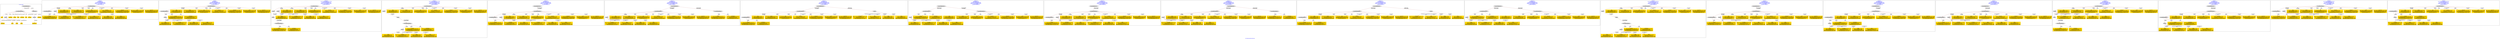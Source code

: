 digraph n0 {
fontcolor="blue"
remincross="true"
label="s15-s-detroit-institute-of-art.json"
subgraph cluster_0 {
label="1-correct model"
n2[style="filled",color="white",fillcolor="lightgray",label="CulturalHeritageObject1"];
n3[shape="plaintext",style="filled",fillcolor="gold",label="date"];
n4[style="filled",color="white",fillcolor="lightgray",label="Person1"];
n5[shape="plaintext",style="filled",fillcolor="gold",label="dimensions"];
n6[shape="plaintext",style="filled",fillcolor="gold",label="medium"];
n7[shape="plaintext",style="filled",fillcolor="gold",label="credit"];
n8[shape="plaintext",style="filled",fillcolor="gold",label="provenance"];
n9[shape="plaintext",style="filled",fillcolor="gold",label="title"];
n10[shape="plaintext",style="filled",fillcolor="gold",label="accession"];
n11[style="filled",color="white",fillcolor="lightgray",label="Concept1"];
n12[shape="plaintext",style="filled",fillcolor="gold",label="nationality"];
n13[shape="plaintext",style="filled",fillcolor="gold",label="birth"];
n14[shape="plaintext",style="filled",fillcolor="gold",label="death"];
n15[shape="plaintext",style="filled",fillcolor="gold",label="name"];
n16[style="filled",color="white",fillcolor="lightgray",label="EuropeanaAggregation1"];
n17[style="filled",color="white",fillcolor="lightgray",label="WebResource1"];
n18[shape="plaintext",style="filled",fillcolor="gold",label="imageURL"];
n19[shape="plaintext",style="filled",fillcolor="gold",label="classification"];
}
subgraph cluster_1 {
label="candidate 0\nlink coherence:1.0\nnode coherence:1.0\nconfidence:0.46410362669075883\nmapping score:0.6162396704353811\ncost:14.99977\n-precision:0.73-recall:0.65"
n21[style="filled",color="white",fillcolor="lightgray",label="CulturalHeritageObject1"];
n22[style="filled",color="white",fillcolor="lightgray",label="CulturalHeritageObject2"];
n23[style="filled",color="white",fillcolor="lightgray",label="Person1"];
n24[shape="plaintext",style="filled",fillcolor="gold",label="date\n[Person,dateOfBirth,0.383]\n[CulturalHeritageObject,created,0.303]\n[Person,dateOfDeath,0.287]\n[Person,biographicalInformation,0.027]"];
n25[shape="plaintext",style="filled",fillcolor="gold",label="medium\n[CulturalHeritageObject,medium,0.825]\n[Concept,prefLabel,0.064]\n[CulturalHeritageObject,description,0.058]\n[Person,biographicalInformation,0.053]"];
n26[shape="plaintext",style="filled",fillcolor="gold",label="title\n[CulturalHeritageObject,title,0.351]\n[CulturalHeritageObject,description,0.316]\n[Person,biographicalInformation,0.183]\n[Document,classLink,0.15]"];
n27[shape="plaintext",style="filled",fillcolor="gold",label="nationality\n[Person,countryAssociatedWithThePerson,0.76]\n[Concept,prefLabel,0.107]\n[CulturalHeritageObject,provenance,0.081]\n[CulturalHeritageObject,title,0.053]"];
n28[shape="plaintext",style="filled",fillcolor="gold",label="accession\n[CulturalHeritageObject,extent,0.78]\n[CulturalHeritageObject,accessionNumber,0.162]\n[CulturalHeritageObject,provenance,0.043]\n[CulturalHeritageObject,description,0.015]"];
n29[shape="plaintext",style="filled",fillcolor="gold",label="name\n[Person,nameOfThePerson,0.481]\n[Document,classLink,0.271]\n[CulturalHeritageObject,provenance,0.139]\n[CulturalHeritageObject,description,0.109]"];
n30[shape="plaintext",style="filled",fillcolor="gold",label="imageURL\n[WebResource,classLink,0.729]\n[Document,classLink,0.256]\n[CulturalHeritageObject,accessionNumber,0.012]\n[CulturalHeritageObject,description,0.003]"];
n31[shape="plaintext",style="filled",fillcolor="gold",label="classification\n[Person,biographicalInformation,0.425]\n[Concept,prefLabel,0.323]\n[CulturalHeritageObject,description,0.176]\n[CulturalHeritageObject,title,0.076]"];
n32[shape="plaintext",style="filled",fillcolor="gold",label="dimensions\n[CulturalHeritageObject,extent,0.696]\n[CulturalHeritageObject,accessionNumber,0.13]\n[CulturalHeritageObject,description,0.089]\n[CulturalHeritageObject,medium,0.085]"];
n33[shape="plaintext",style="filled",fillcolor="gold",label="credit\n[CulturalHeritageObject,provenance,0.597]\n[CulturalHeritageObject,description,0.152]\n[CulturalHeritageObject,title,0.138]\n[Document,classLink,0.113]"];
n34[shape="plaintext",style="filled",fillcolor="gold",label="death\n[Person,dateOfBirth,0.366]\n[Person,dateOfDeath,0.355]\n[CulturalHeritageObject,created,0.247]\n[Person,biographicalInformation,0.032]"];
n35[shape="plaintext",style="filled",fillcolor="gold",label="provenance\n[CulturalHeritageObject,provenance,0.329]\n[CulturalHeritageObject,description,0.239]\n[Person,biographicalInformation,0.225]\n[CulturalHeritageObject,title,0.207]"];
n36[shape="plaintext",style="filled",fillcolor="gold",label="birth\n[Person,dateOfBirth,0.47]\n[Person,dateOfDeath,0.241]\n[CulturalHeritageObject,created,0.238]\n[Person,biographicalInformation,0.051]"];
}
subgraph cluster_2 {
label="candidate 1\nlink coherence:1.0\nnode coherence:1.0\nconfidence:0.46410362669075883\nmapping score:0.6162396704353811\ncost:14.99997\n-precision:0.67-recall:0.59"
n38[style="filled",color="white",fillcolor="lightgray",label="CulturalHeritageObject1"];
n39[style="filled",color="white",fillcolor="lightgray",label="CulturalHeritageObject2"];
n40[style="filled",color="white",fillcolor="lightgray",label="Person2"];
n41[shape="plaintext",style="filled",fillcolor="gold",label="date\n[Person,dateOfBirth,0.383]\n[CulturalHeritageObject,created,0.303]\n[Person,dateOfDeath,0.287]\n[Person,biographicalInformation,0.027]"];
n42[shape="plaintext",style="filled",fillcolor="gold",label="medium\n[CulturalHeritageObject,medium,0.825]\n[Concept,prefLabel,0.064]\n[CulturalHeritageObject,description,0.058]\n[Person,biographicalInformation,0.053]"];
n43[shape="plaintext",style="filled",fillcolor="gold",label="title\n[CulturalHeritageObject,title,0.351]\n[CulturalHeritageObject,description,0.316]\n[Person,biographicalInformation,0.183]\n[Document,classLink,0.15]"];
n44[shape="plaintext",style="filled",fillcolor="gold",label="accession\n[CulturalHeritageObject,extent,0.78]\n[CulturalHeritageObject,accessionNumber,0.162]\n[CulturalHeritageObject,provenance,0.043]\n[CulturalHeritageObject,description,0.015]"];
n45[shape="plaintext",style="filled",fillcolor="gold",label="birth\n[Person,dateOfBirth,0.47]\n[Person,dateOfDeath,0.241]\n[CulturalHeritageObject,created,0.238]\n[Person,biographicalInformation,0.051]"];
n46[shape="plaintext",style="filled",fillcolor="gold",label="imageURL\n[WebResource,classLink,0.729]\n[Document,classLink,0.256]\n[CulturalHeritageObject,accessionNumber,0.012]\n[CulturalHeritageObject,description,0.003]"];
n47[shape="plaintext",style="filled",fillcolor="gold",label="classification\n[Person,biographicalInformation,0.425]\n[Concept,prefLabel,0.323]\n[CulturalHeritageObject,description,0.176]\n[CulturalHeritageObject,title,0.076]"];
n48[shape="plaintext",style="filled",fillcolor="gold",label="nationality\n[Person,countryAssociatedWithThePerson,0.76]\n[Concept,prefLabel,0.107]\n[CulturalHeritageObject,provenance,0.081]\n[CulturalHeritageObject,title,0.053]"];
n49[shape="plaintext",style="filled",fillcolor="gold",label="death\n[Person,dateOfBirth,0.366]\n[Person,dateOfDeath,0.355]\n[CulturalHeritageObject,created,0.247]\n[Person,biographicalInformation,0.032]"];
n50[shape="plaintext",style="filled",fillcolor="gold",label="name\n[Person,nameOfThePerson,0.481]\n[Document,classLink,0.271]\n[CulturalHeritageObject,provenance,0.139]\n[CulturalHeritageObject,description,0.109]"];
n51[shape="plaintext",style="filled",fillcolor="gold",label="dimensions\n[CulturalHeritageObject,extent,0.696]\n[CulturalHeritageObject,accessionNumber,0.13]\n[CulturalHeritageObject,description,0.089]\n[CulturalHeritageObject,medium,0.085]"];
n52[shape="plaintext",style="filled",fillcolor="gold",label="credit\n[CulturalHeritageObject,provenance,0.597]\n[CulturalHeritageObject,description,0.152]\n[CulturalHeritageObject,title,0.138]\n[Document,classLink,0.113]"];
n53[shape="plaintext",style="filled",fillcolor="gold",label="provenance\n[CulturalHeritageObject,provenance,0.329]\n[CulturalHeritageObject,description,0.239]\n[Person,biographicalInformation,0.225]\n[CulturalHeritageObject,title,0.207]"];
}
subgraph cluster_3 {
label="candidate 10\nlink coherence:0.8823529411764706\nnode coherence:1.0\nconfidence:0.46410362669075883\nmapping score:0.6162396704353811\ncost:116.009792\n-precision:0.59-recall:0.59"
n55[style="filled",color="white",fillcolor="lightgray",label="CulturalHeritageObject1"];
n56[style="filled",color="white",fillcolor="lightgray",label="Person1"];
n57[style="filled",color="white",fillcolor="lightgray",label="Person2"];
n58[style="filled",color="white",fillcolor="lightgray",label="Place2"];
n59[style="filled",color="white",fillcolor="lightgray",label="CulturalHeritageObject2"];
n60[shape="plaintext",style="filled",fillcolor="gold",label="date\n[Person,dateOfBirth,0.383]\n[CulturalHeritageObject,created,0.303]\n[Person,dateOfDeath,0.287]\n[Person,biographicalInformation,0.027]"];
n61[shape="plaintext",style="filled",fillcolor="gold",label="medium\n[CulturalHeritageObject,medium,0.825]\n[Concept,prefLabel,0.064]\n[CulturalHeritageObject,description,0.058]\n[Person,biographicalInformation,0.053]"];
n62[shape="plaintext",style="filled",fillcolor="gold",label="title\n[CulturalHeritageObject,title,0.351]\n[CulturalHeritageObject,description,0.316]\n[Person,biographicalInformation,0.183]\n[Document,classLink,0.15]"];
n63[shape="plaintext",style="filled",fillcolor="gold",label="accession\n[CulturalHeritageObject,extent,0.78]\n[CulturalHeritageObject,accessionNumber,0.162]\n[CulturalHeritageObject,provenance,0.043]\n[CulturalHeritageObject,description,0.015]"];
n64[shape="plaintext",style="filled",fillcolor="gold",label="birth\n[Person,dateOfBirth,0.47]\n[Person,dateOfDeath,0.241]\n[CulturalHeritageObject,created,0.238]\n[Person,biographicalInformation,0.051]"];
n65[shape="plaintext",style="filled",fillcolor="gold",label="imageURL\n[WebResource,classLink,0.729]\n[Document,classLink,0.256]\n[CulturalHeritageObject,accessionNumber,0.012]\n[CulturalHeritageObject,description,0.003]"];
n66[shape="plaintext",style="filled",fillcolor="gold",label="classification\n[Person,biographicalInformation,0.425]\n[Concept,prefLabel,0.323]\n[CulturalHeritageObject,description,0.176]\n[CulturalHeritageObject,title,0.076]"];
n67[shape="plaintext",style="filled",fillcolor="gold",label="nationality\n[Person,countryAssociatedWithThePerson,0.76]\n[Concept,prefLabel,0.107]\n[CulturalHeritageObject,provenance,0.081]\n[CulturalHeritageObject,title,0.053]"];
n68[shape="plaintext",style="filled",fillcolor="gold",label="death\n[Person,dateOfBirth,0.366]\n[Person,dateOfDeath,0.355]\n[CulturalHeritageObject,created,0.247]\n[Person,biographicalInformation,0.032]"];
n69[shape="plaintext",style="filled",fillcolor="gold",label="name\n[Person,nameOfThePerson,0.481]\n[Document,classLink,0.271]\n[CulturalHeritageObject,provenance,0.139]\n[CulturalHeritageObject,description,0.109]"];
n70[shape="plaintext",style="filled",fillcolor="gold",label="dimensions\n[CulturalHeritageObject,extent,0.696]\n[CulturalHeritageObject,accessionNumber,0.13]\n[CulturalHeritageObject,description,0.089]\n[CulturalHeritageObject,medium,0.085]"];
n71[shape="plaintext",style="filled",fillcolor="gold",label="credit\n[CulturalHeritageObject,provenance,0.597]\n[CulturalHeritageObject,description,0.152]\n[CulturalHeritageObject,title,0.138]\n[Document,classLink,0.113]"];
n72[shape="plaintext",style="filled",fillcolor="gold",label="provenance\n[CulturalHeritageObject,provenance,0.329]\n[CulturalHeritageObject,description,0.239]\n[Person,biographicalInformation,0.225]\n[CulturalHeritageObject,title,0.207]"];
}
subgraph cluster_4 {
label="candidate 11\nlink coherence:0.8823529411764706\nnode coherence:1.0\nconfidence:0.46410362669075883\nmapping score:0.6162396704353811\ncost:215.009802\n-precision:0.59-recall:0.59"
n74[style="filled",color="white",fillcolor="lightgray",label="CulturalHeritageObject1"];
n75[style="filled",color="white",fillcolor="lightgray",label="Person1"];
n76[style="filled",color="white",fillcolor="lightgray",label="Place2"];
n77[style="filled",color="white",fillcolor="lightgray",label="CulturalHeritageObject2"];
n78[style="filled",color="white",fillcolor="lightgray",label="Person2"];
n79[shape="plaintext",style="filled",fillcolor="gold",label="date\n[Person,dateOfBirth,0.383]\n[CulturalHeritageObject,created,0.303]\n[Person,dateOfDeath,0.287]\n[Person,biographicalInformation,0.027]"];
n80[shape="plaintext",style="filled",fillcolor="gold",label="medium\n[CulturalHeritageObject,medium,0.825]\n[Concept,prefLabel,0.064]\n[CulturalHeritageObject,description,0.058]\n[Person,biographicalInformation,0.053]"];
n81[shape="plaintext",style="filled",fillcolor="gold",label="title\n[CulturalHeritageObject,title,0.351]\n[CulturalHeritageObject,description,0.316]\n[Person,biographicalInformation,0.183]\n[Document,classLink,0.15]"];
n82[shape="plaintext",style="filled",fillcolor="gold",label="accession\n[CulturalHeritageObject,extent,0.78]\n[CulturalHeritageObject,accessionNumber,0.162]\n[CulturalHeritageObject,provenance,0.043]\n[CulturalHeritageObject,description,0.015]"];
n83[shape="plaintext",style="filled",fillcolor="gold",label="birth\n[Person,dateOfBirth,0.47]\n[Person,dateOfDeath,0.241]\n[CulturalHeritageObject,created,0.238]\n[Person,biographicalInformation,0.051]"];
n84[shape="plaintext",style="filled",fillcolor="gold",label="imageURL\n[WebResource,classLink,0.729]\n[Document,classLink,0.256]\n[CulturalHeritageObject,accessionNumber,0.012]\n[CulturalHeritageObject,description,0.003]"];
n85[shape="plaintext",style="filled",fillcolor="gold",label="classification\n[Person,biographicalInformation,0.425]\n[Concept,prefLabel,0.323]\n[CulturalHeritageObject,description,0.176]\n[CulturalHeritageObject,title,0.076]"];
n86[shape="plaintext",style="filled",fillcolor="gold",label="nationality\n[Person,countryAssociatedWithThePerson,0.76]\n[Concept,prefLabel,0.107]\n[CulturalHeritageObject,provenance,0.081]\n[CulturalHeritageObject,title,0.053]"];
n87[shape="plaintext",style="filled",fillcolor="gold",label="death\n[Person,dateOfBirth,0.366]\n[Person,dateOfDeath,0.355]\n[CulturalHeritageObject,created,0.247]\n[Person,biographicalInformation,0.032]"];
n88[shape="plaintext",style="filled",fillcolor="gold",label="name\n[Person,nameOfThePerson,0.481]\n[Document,classLink,0.271]\n[CulturalHeritageObject,provenance,0.139]\n[CulturalHeritageObject,description,0.109]"];
n89[shape="plaintext",style="filled",fillcolor="gold",label="dimensions\n[CulturalHeritageObject,extent,0.696]\n[CulturalHeritageObject,accessionNumber,0.13]\n[CulturalHeritageObject,description,0.089]\n[CulturalHeritageObject,medium,0.085]"];
n90[shape="plaintext",style="filled",fillcolor="gold",label="credit\n[CulturalHeritageObject,provenance,0.597]\n[CulturalHeritageObject,description,0.152]\n[CulturalHeritageObject,title,0.138]\n[Document,classLink,0.113]"];
n91[shape="plaintext",style="filled",fillcolor="gold",label="provenance\n[CulturalHeritageObject,provenance,0.329]\n[CulturalHeritageObject,description,0.239]\n[Person,biographicalInformation,0.225]\n[CulturalHeritageObject,title,0.207]"];
}
subgraph cluster_5 {
label="candidate 12\nlink coherence:0.875\nnode coherence:1.0\nconfidence:0.46410362669075883\nmapping score:0.6162396704353811\ncost:15.9998\n-precision:0.69-recall:0.65"
n93[style="filled",color="white",fillcolor="lightgray",label="CulturalHeritageObject1"];
n94[style="filled",color="white",fillcolor="lightgray",label="CulturalHeritageObject2"];
n95[style="filled",color="white",fillcolor="lightgray",label="Person2"];
n96[style="filled",color="white",fillcolor="lightgray",label="EuropeanaAggregation1"];
n97[shape="plaintext",style="filled",fillcolor="gold",label="date\n[Person,dateOfBirth,0.383]\n[CulturalHeritageObject,created,0.303]\n[Person,dateOfDeath,0.287]\n[Person,biographicalInformation,0.027]"];
n98[shape="plaintext",style="filled",fillcolor="gold",label="medium\n[CulturalHeritageObject,medium,0.825]\n[Concept,prefLabel,0.064]\n[CulturalHeritageObject,description,0.058]\n[Person,biographicalInformation,0.053]"];
n99[shape="plaintext",style="filled",fillcolor="gold",label="title\n[CulturalHeritageObject,title,0.351]\n[CulturalHeritageObject,description,0.316]\n[Person,biographicalInformation,0.183]\n[Document,classLink,0.15]"];
n100[shape="plaintext",style="filled",fillcolor="gold",label="accession\n[CulturalHeritageObject,extent,0.78]\n[CulturalHeritageObject,accessionNumber,0.162]\n[CulturalHeritageObject,provenance,0.043]\n[CulturalHeritageObject,description,0.015]"];
n101[shape="plaintext",style="filled",fillcolor="gold",label="birth\n[Person,dateOfBirth,0.47]\n[Person,dateOfDeath,0.241]\n[CulturalHeritageObject,created,0.238]\n[Person,biographicalInformation,0.051]"];
n102[shape="plaintext",style="filled",fillcolor="gold",label="imageURL\n[WebResource,classLink,0.729]\n[Document,classLink,0.256]\n[CulturalHeritageObject,accessionNumber,0.012]\n[CulturalHeritageObject,description,0.003]"];
n103[shape="plaintext",style="filled",fillcolor="gold",label="classification\n[Person,biographicalInformation,0.425]\n[Concept,prefLabel,0.323]\n[CulturalHeritageObject,description,0.176]\n[CulturalHeritageObject,title,0.076]"];
n104[shape="plaintext",style="filled",fillcolor="gold",label="nationality\n[Person,countryAssociatedWithThePerson,0.76]\n[Concept,prefLabel,0.107]\n[CulturalHeritageObject,provenance,0.081]\n[CulturalHeritageObject,title,0.053]"];
n105[shape="plaintext",style="filled",fillcolor="gold",label="death\n[Person,dateOfBirth,0.366]\n[Person,dateOfDeath,0.355]\n[CulturalHeritageObject,created,0.247]\n[Person,biographicalInformation,0.032]"];
n106[shape="plaintext",style="filled",fillcolor="gold",label="name\n[Person,nameOfThePerson,0.481]\n[Document,classLink,0.271]\n[CulturalHeritageObject,provenance,0.139]\n[CulturalHeritageObject,description,0.109]"];
n107[shape="plaintext",style="filled",fillcolor="gold",label="dimensions\n[CulturalHeritageObject,extent,0.696]\n[CulturalHeritageObject,accessionNumber,0.13]\n[CulturalHeritageObject,description,0.089]\n[CulturalHeritageObject,medium,0.085]"];
n108[shape="plaintext",style="filled",fillcolor="gold",label="credit\n[CulturalHeritageObject,provenance,0.597]\n[CulturalHeritageObject,description,0.152]\n[CulturalHeritageObject,title,0.138]\n[Document,classLink,0.113]"];
n109[shape="plaintext",style="filled",fillcolor="gold",label="provenance\n[CulturalHeritageObject,provenance,0.329]\n[CulturalHeritageObject,description,0.239]\n[Person,biographicalInformation,0.225]\n[CulturalHeritageObject,title,0.207]"];
}
subgraph cluster_6 {
label="candidate 13\nlink coherence:0.875\nnode coherence:1.0\nconfidence:0.46410362669075883\nmapping score:0.6162396704353811\ncost:115.009642\n-precision:0.75-recall:0.71"
n111[style="filled",color="white",fillcolor="lightgray",label="CulturalHeritageObject1"];
n112[style="filled",color="white",fillcolor="lightgray",label="Person1"];
n113[style="filled",color="white",fillcolor="lightgray",label="EuropeanaAggregation1"];
n114[style="filled",color="white",fillcolor="lightgray",label="CulturalHeritageObject2"];
n115[shape="plaintext",style="filled",fillcolor="gold",label="date\n[Person,dateOfBirth,0.383]\n[CulturalHeritageObject,created,0.303]\n[Person,dateOfDeath,0.287]\n[Person,biographicalInformation,0.027]"];
n116[shape="plaintext",style="filled",fillcolor="gold",label="medium\n[CulturalHeritageObject,medium,0.825]\n[Concept,prefLabel,0.064]\n[CulturalHeritageObject,description,0.058]\n[Person,biographicalInformation,0.053]"];
n117[shape="plaintext",style="filled",fillcolor="gold",label="title\n[CulturalHeritageObject,title,0.351]\n[CulturalHeritageObject,description,0.316]\n[Person,biographicalInformation,0.183]\n[Document,classLink,0.15]"];
n118[shape="plaintext",style="filled",fillcolor="gold",label="nationality\n[Person,countryAssociatedWithThePerson,0.76]\n[Concept,prefLabel,0.107]\n[CulturalHeritageObject,provenance,0.081]\n[CulturalHeritageObject,title,0.053]"];
n119[shape="plaintext",style="filled",fillcolor="gold",label="accession\n[CulturalHeritageObject,extent,0.78]\n[CulturalHeritageObject,accessionNumber,0.162]\n[CulturalHeritageObject,provenance,0.043]\n[CulturalHeritageObject,description,0.015]"];
n120[shape="plaintext",style="filled",fillcolor="gold",label="name\n[Person,nameOfThePerson,0.481]\n[Document,classLink,0.271]\n[CulturalHeritageObject,provenance,0.139]\n[CulturalHeritageObject,description,0.109]"];
n121[shape="plaintext",style="filled",fillcolor="gold",label="imageURL\n[WebResource,classLink,0.729]\n[Document,classLink,0.256]\n[CulturalHeritageObject,accessionNumber,0.012]\n[CulturalHeritageObject,description,0.003]"];
n122[shape="plaintext",style="filled",fillcolor="gold",label="classification\n[Person,biographicalInformation,0.425]\n[Concept,prefLabel,0.323]\n[CulturalHeritageObject,description,0.176]\n[CulturalHeritageObject,title,0.076]"];
n123[shape="plaintext",style="filled",fillcolor="gold",label="dimensions\n[CulturalHeritageObject,extent,0.696]\n[CulturalHeritageObject,accessionNumber,0.13]\n[CulturalHeritageObject,description,0.089]\n[CulturalHeritageObject,medium,0.085]"];
n124[shape="plaintext",style="filled",fillcolor="gold",label="credit\n[CulturalHeritageObject,provenance,0.597]\n[CulturalHeritageObject,description,0.152]\n[CulturalHeritageObject,title,0.138]\n[Document,classLink,0.113]"];
n125[shape="plaintext",style="filled",fillcolor="gold",label="death\n[Person,dateOfBirth,0.366]\n[Person,dateOfDeath,0.355]\n[CulturalHeritageObject,created,0.247]\n[Person,biographicalInformation,0.032]"];
n126[shape="plaintext",style="filled",fillcolor="gold",label="provenance\n[CulturalHeritageObject,provenance,0.329]\n[CulturalHeritageObject,description,0.239]\n[Person,biographicalInformation,0.225]\n[CulturalHeritageObject,title,0.207]"];
n127[shape="plaintext",style="filled",fillcolor="gold",label="birth\n[Person,dateOfBirth,0.47]\n[Person,dateOfDeath,0.241]\n[CulturalHeritageObject,created,0.238]\n[Person,biographicalInformation,0.051]"];
}
subgraph cluster_7 {
label="candidate 14\nlink coherence:0.875\nnode coherence:1.0\nconfidence:0.46410362669075883\nmapping score:0.6162396704353811\ncost:115.009812\n-precision:0.69-recall:0.65"
n129[style="filled",color="white",fillcolor="lightgray",label="CulturalHeritageObject1"];
n130[style="filled",color="white",fillcolor="lightgray",label="CulturalHeritageObject2"];
n131[style="filled",color="white",fillcolor="lightgray",label="EuropeanaAggregation1"];
n132[style="filled",color="white",fillcolor="lightgray",label="Person1"];
n133[shape="plaintext",style="filled",fillcolor="gold",label="date\n[Person,dateOfBirth,0.383]\n[CulturalHeritageObject,created,0.303]\n[Person,dateOfDeath,0.287]\n[Person,biographicalInformation,0.027]"];
n134[shape="plaintext",style="filled",fillcolor="gold",label="medium\n[CulturalHeritageObject,medium,0.825]\n[Concept,prefLabel,0.064]\n[CulturalHeritageObject,description,0.058]\n[Person,biographicalInformation,0.053]"];
n135[shape="plaintext",style="filled",fillcolor="gold",label="title\n[CulturalHeritageObject,title,0.351]\n[CulturalHeritageObject,description,0.316]\n[Person,biographicalInformation,0.183]\n[Document,classLink,0.15]"];
n136[shape="plaintext",style="filled",fillcolor="gold",label="nationality\n[Person,countryAssociatedWithThePerson,0.76]\n[Concept,prefLabel,0.107]\n[CulturalHeritageObject,provenance,0.081]\n[CulturalHeritageObject,title,0.053]"];
n137[shape="plaintext",style="filled",fillcolor="gold",label="accession\n[CulturalHeritageObject,extent,0.78]\n[CulturalHeritageObject,accessionNumber,0.162]\n[CulturalHeritageObject,provenance,0.043]\n[CulturalHeritageObject,description,0.015]"];
n138[shape="plaintext",style="filled",fillcolor="gold",label="name\n[Person,nameOfThePerson,0.481]\n[Document,classLink,0.271]\n[CulturalHeritageObject,provenance,0.139]\n[CulturalHeritageObject,description,0.109]"];
n139[shape="plaintext",style="filled",fillcolor="gold",label="imageURL\n[WebResource,classLink,0.729]\n[Document,classLink,0.256]\n[CulturalHeritageObject,accessionNumber,0.012]\n[CulturalHeritageObject,description,0.003]"];
n140[shape="plaintext",style="filled",fillcolor="gold",label="classification\n[Person,biographicalInformation,0.425]\n[Concept,prefLabel,0.323]\n[CulturalHeritageObject,description,0.176]\n[CulturalHeritageObject,title,0.076]"];
n141[shape="plaintext",style="filled",fillcolor="gold",label="dimensions\n[CulturalHeritageObject,extent,0.696]\n[CulturalHeritageObject,accessionNumber,0.13]\n[CulturalHeritageObject,description,0.089]\n[CulturalHeritageObject,medium,0.085]"];
n142[shape="plaintext",style="filled",fillcolor="gold",label="credit\n[CulturalHeritageObject,provenance,0.597]\n[CulturalHeritageObject,description,0.152]\n[CulturalHeritageObject,title,0.138]\n[Document,classLink,0.113]"];
n143[shape="plaintext",style="filled",fillcolor="gold",label="death\n[Person,dateOfBirth,0.366]\n[Person,dateOfDeath,0.355]\n[CulturalHeritageObject,created,0.247]\n[Person,biographicalInformation,0.032]"];
n144[shape="plaintext",style="filled",fillcolor="gold",label="provenance\n[CulturalHeritageObject,provenance,0.329]\n[CulturalHeritageObject,description,0.239]\n[Person,biographicalInformation,0.225]\n[CulturalHeritageObject,title,0.207]"];
n145[shape="plaintext",style="filled",fillcolor="gold",label="birth\n[Person,dateOfBirth,0.47]\n[Person,dateOfDeath,0.241]\n[CulturalHeritageObject,created,0.238]\n[Person,biographicalInformation,0.051]"];
}
subgraph cluster_8 {
label="candidate 15\nlink coherence:0.875\nnode coherence:1.0\nconfidence:0.46410362669075883\nmapping score:0.6162396704353811\ncost:115.009842\n-precision:0.69-recall:0.65"
n147[style="filled",color="white",fillcolor="lightgray",label="CulturalHeritageObject2"];
n148[style="filled",color="white",fillcolor="lightgray",label="Person2"];
n149[style="filled",color="white",fillcolor="lightgray",label="EuropeanaAggregation1"];
n150[style="filled",color="white",fillcolor="lightgray",label="CulturalHeritageObject1"];
n151[shape="plaintext",style="filled",fillcolor="gold",label="date\n[Person,dateOfBirth,0.383]\n[CulturalHeritageObject,created,0.303]\n[Person,dateOfDeath,0.287]\n[Person,biographicalInformation,0.027]"];
n152[shape="plaintext",style="filled",fillcolor="gold",label="medium\n[CulturalHeritageObject,medium,0.825]\n[Concept,prefLabel,0.064]\n[CulturalHeritageObject,description,0.058]\n[Person,biographicalInformation,0.053]"];
n153[shape="plaintext",style="filled",fillcolor="gold",label="title\n[CulturalHeritageObject,title,0.351]\n[CulturalHeritageObject,description,0.316]\n[Person,biographicalInformation,0.183]\n[Document,classLink,0.15]"];
n154[shape="plaintext",style="filled",fillcolor="gold",label="accession\n[CulturalHeritageObject,extent,0.78]\n[CulturalHeritageObject,accessionNumber,0.162]\n[CulturalHeritageObject,provenance,0.043]\n[CulturalHeritageObject,description,0.015]"];
n155[shape="plaintext",style="filled",fillcolor="gold",label="birth\n[Person,dateOfBirth,0.47]\n[Person,dateOfDeath,0.241]\n[CulturalHeritageObject,created,0.238]\n[Person,biographicalInformation,0.051]"];
n156[shape="plaintext",style="filled",fillcolor="gold",label="imageURL\n[WebResource,classLink,0.729]\n[Document,classLink,0.256]\n[CulturalHeritageObject,accessionNumber,0.012]\n[CulturalHeritageObject,description,0.003]"];
n157[shape="plaintext",style="filled",fillcolor="gold",label="classification\n[Person,biographicalInformation,0.425]\n[Concept,prefLabel,0.323]\n[CulturalHeritageObject,description,0.176]\n[CulturalHeritageObject,title,0.076]"];
n158[shape="plaintext",style="filled",fillcolor="gold",label="nationality\n[Person,countryAssociatedWithThePerson,0.76]\n[Concept,prefLabel,0.107]\n[CulturalHeritageObject,provenance,0.081]\n[CulturalHeritageObject,title,0.053]"];
n159[shape="plaintext",style="filled",fillcolor="gold",label="death\n[Person,dateOfBirth,0.366]\n[Person,dateOfDeath,0.355]\n[CulturalHeritageObject,created,0.247]\n[Person,biographicalInformation,0.032]"];
n160[shape="plaintext",style="filled",fillcolor="gold",label="name\n[Person,nameOfThePerson,0.481]\n[Document,classLink,0.271]\n[CulturalHeritageObject,provenance,0.139]\n[CulturalHeritageObject,description,0.109]"];
n161[shape="plaintext",style="filled",fillcolor="gold",label="dimensions\n[CulturalHeritageObject,extent,0.696]\n[CulturalHeritageObject,accessionNumber,0.13]\n[CulturalHeritageObject,description,0.089]\n[CulturalHeritageObject,medium,0.085]"];
n162[shape="plaintext",style="filled",fillcolor="gold",label="credit\n[CulturalHeritageObject,provenance,0.597]\n[CulturalHeritageObject,description,0.152]\n[CulturalHeritageObject,title,0.138]\n[Document,classLink,0.113]"];
n163[shape="plaintext",style="filled",fillcolor="gold",label="provenance\n[CulturalHeritageObject,provenance,0.329]\n[CulturalHeritageObject,description,0.239]\n[Person,biographicalInformation,0.225]\n[CulturalHeritageObject,title,0.207]"];
}
subgraph cluster_9 {
label="candidate 16\nlink coherence:0.875\nnode coherence:1.0\nconfidence:0.46410362669075883\nmapping score:0.6162396704353811\ncost:115.009962\n-precision:0.62-recall:0.59"
n165[style="filled",color="white",fillcolor="lightgray",label="CulturalHeritageObject1"];
n166[style="filled",color="white",fillcolor="lightgray",label="CulturalHeritageObject2"];
n167[style="filled",color="white",fillcolor="lightgray",label="Person2"];
n168[style="filled",color="white",fillcolor="lightgray",label="EuropeanaAggregation1"];
n169[shape="plaintext",style="filled",fillcolor="gold",label="date\n[Person,dateOfBirth,0.383]\n[CulturalHeritageObject,created,0.303]\n[Person,dateOfDeath,0.287]\n[Person,biographicalInformation,0.027]"];
n170[shape="plaintext",style="filled",fillcolor="gold",label="medium\n[CulturalHeritageObject,medium,0.825]\n[Concept,prefLabel,0.064]\n[CulturalHeritageObject,description,0.058]\n[Person,biographicalInformation,0.053]"];
n171[shape="plaintext",style="filled",fillcolor="gold",label="title\n[CulturalHeritageObject,title,0.351]\n[CulturalHeritageObject,description,0.316]\n[Person,biographicalInformation,0.183]\n[Document,classLink,0.15]"];
n172[shape="plaintext",style="filled",fillcolor="gold",label="accession\n[CulturalHeritageObject,extent,0.78]\n[CulturalHeritageObject,accessionNumber,0.162]\n[CulturalHeritageObject,provenance,0.043]\n[CulturalHeritageObject,description,0.015]"];
n173[shape="plaintext",style="filled",fillcolor="gold",label="birth\n[Person,dateOfBirth,0.47]\n[Person,dateOfDeath,0.241]\n[CulturalHeritageObject,created,0.238]\n[Person,biographicalInformation,0.051]"];
n174[shape="plaintext",style="filled",fillcolor="gold",label="imageURL\n[WebResource,classLink,0.729]\n[Document,classLink,0.256]\n[CulturalHeritageObject,accessionNumber,0.012]\n[CulturalHeritageObject,description,0.003]"];
n175[shape="plaintext",style="filled",fillcolor="gold",label="classification\n[Person,biographicalInformation,0.425]\n[Concept,prefLabel,0.323]\n[CulturalHeritageObject,description,0.176]\n[CulturalHeritageObject,title,0.076]"];
n176[shape="plaintext",style="filled",fillcolor="gold",label="nationality\n[Person,countryAssociatedWithThePerson,0.76]\n[Concept,prefLabel,0.107]\n[CulturalHeritageObject,provenance,0.081]\n[CulturalHeritageObject,title,0.053]"];
n177[shape="plaintext",style="filled",fillcolor="gold",label="death\n[Person,dateOfBirth,0.366]\n[Person,dateOfDeath,0.355]\n[CulturalHeritageObject,created,0.247]\n[Person,biographicalInformation,0.032]"];
n178[shape="plaintext",style="filled",fillcolor="gold",label="name\n[Person,nameOfThePerson,0.481]\n[Document,classLink,0.271]\n[CulturalHeritageObject,provenance,0.139]\n[CulturalHeritageObject,description,0.109]"];
n179[shape="plaintext",style="filled",fillcolor="gold",label="dimensions\n[CulturalHeritageObject,extent,0.696]\n[CulturalHeritageObject,accessionNumber,0.13]\n[CulturalHeritageObject,description,0.089]\n[CulturalHeritageObject,medium,0.085]"];
n180[shape="plaintext",style="filled",fillcolor="gold",label="credit\n[CulturalHeritageObject,provenance,0.597]\n[CulturalHeritageObject,description,0.152]\n[CulturalHeritageObject,title,0.138]\n[Document,classLink,0.113]"];
n181[shape="plaintext",style="filled",fillcolor="gold",label="provenance\n[CulturalHeritageObject,provenance,0.329]\n[CulturalHeritageObject,description,0.239]\n[Person,biographicalInformation,0.225]\n[CulturalHeritageObject,title,0.207]"];
}
subgraph cluster_10 {
label="candidate 17\nlink coherence:0.875\nnode coherence:1.0\nconfidence:0.46410362669075883\nmapping score:0.6162396704353811\ncost:214.019804\n-precision:0.69-recall:0.65"
n183[style="filled",color="white",fillcolor="lightgray",label="CulturalHeritageObject1"];
n184[style="filled",color="white",fillcolor="lightgray",label="Person1"];
n185[style="filled",color="white",fillcolor="lightgray",label="EuropeanaAggregation1"];
n186[style="filled",color="white",fillcolor="lightgray",label="CulturalHeritageObject2"];
n187[shape="plaintext",style="filled",fillcolor="gold",label="date\n[Person,dateOfBirth,0.383]\n[CulturalHeritageObject,created,0.303]\n[Person,dateOfDeath,0.287]\n[Person,biographicalInformation,0.027]"];
n188[shape="plaintext",style="filled",fillcolor="gold",label="medium\n[CulturalHeritageObject,medium,0.825]\n[Concept,prefLabel,0.064]\n[CulturalHeritageObject,description,0.058]\n[Person,biographicalInformation,0.053]"];
n189[shape="plaintext",style="filled",fillcolor="gold",label="title\n[CulturalHeritageObject,title,0.351]\n[CulturalHeritageObject,description,0.316]\n[Person,biographicalInformation,0.183]\n[Document,classLink,0.15]"];
n190[shape="plaintext",style="filled",fillcolor="gold",label="nationality\n[Person,countryAssociatedWithThePerson,0.76]\n[Concept,prefLabel,0.107]\n[CulturalHeritageObject,provenance,0.081]\n[CulturalHeritageObject,title,0.053]"];
n191[shape="plaintext",style="filled",fillcolor="gold",label="accession\n[CulturalHeritageObject,extent,0.78]\n[CulturalHeritageObject,accessionNumber,0.162]\n[CulturalHeritageObject,provenance,0.043]\n[CulturalHeritageObject,description,0.015]"];
n192[shape="plaintext",style="filled",fillcolor="gold",label="name\n[Person,nameOfThePerson,0.481]\n[Document,classLink,0.271]\n[CulturalHeritageObject,provenance,0.139]\n[CulturalHeritageObject,description,0.109]"];
n193[shape="plaintext",style="filled",fillcolor="gold",label="imageURL\n[WebResource,classLink,0.729]\n[Document,classLink,0.256]\n[CulturalHeritageObject,accessionNumber,0.012]\n[CulturalHeritageObject,description,0.003]"];
n194[shape="plaintext",style="filled",fillcolor="gold",label="classification\n[Person,biographicalInformation,0.425]\n[Concept,prefLabel,0.323]\n[CulturalHeritageObject,description,0.176]\n[CulturalHeritageObject,title,0.076]"];
n195[shape="plaintext",style="filled",fillcolor="gold",label="dimensions\n[CulturalHeritageObject,extent,0.696]\n[CulturalHeritageObject,accessionNumber,0.13]\n[CulturalHeritageObject,description,0.089]\n[CulturalHeritageObject,medium,0.085]"];
n196[shape="plaintext",style="filled",fillcolor="gold",label="credit\n[CulturalHeritageObject,provenance,0.597]\n[CulturalHeritageObject,description,0.152]\n[CulturalHeritageObject,title,0.138]\n[Document,classLink,0.113]"];
n197[shape="plaintext",style="filled",fillcolor="gold",label="death\n[Person,dateOfBirth,0.366]\n[Person,dateOfDeath,0.355]\n[CulturalHeritageObject,created,0.247]\n[Person,biographicalInformation,0.032]"];
n198[shape="plaintext",style="filled",fillcolor="gold",label="provenance\n[CulturalHeritageObject,provenance,0.329]\n[CulturalHeritageObject,description,0.239]\n[Person,biographicalInformation,0.225]\n[CulturalHeritageObject,title,0.207]"];
n199[shape="plaintext",style="filled",fillcolor="gold",label="birth\n[Person,dateOfBirth,0.47]\n[Person,dateOfDeath,0.241]\n[CulturalHeritageObject,created,0.238]\n[Person,biographicalInformation,0.051]"];
}
subgraph cluster_11 {
label="candidate 18\nlink coherence:0.875\nnode coherence:1.0\nconfidence:0.46410362669075883\nmapping score:0.6162396704353811\ncost:214.019974\n-precision:0.62-recall:0.59"
n201[style="filled",color="white",fillcolor="lightgray",label="CulturalHeritageObject1"];
n202[style="filled",color="white",fillcolor="lightgray",label="CulturalHeritageObject2"];
n203[style="filled",color="white",fillcolor="lightgray",label="EuropeanaAggregation1"];
n204[style="filled",color="white",fillcolor="lightgray",label="Person1"];
n205[shape="plaintext",style="filled",fillcolor="gold",label="date\n[Person,dateOfBirth,0.383]\n[CulturalHeritageObject,created,0.303]\n[Person,dateOfDeath,0.287]\n[Person,biographicalInformation,0.027]"];
n206[shape="plaintext",style="filled",fillcolor="gold",label="medium\n[CulturalHeritageObject,medium,0.825]\n[Concept,prefLabel,0.064]\n[CulturalHeritageObject,description,0.058]\n[Person,biographicalInformation,0.053]"];
n207[shape="plaintext",style="filled",fillcolor="gold",label="title\n[CulturalHeritageObject,title,0.351]\n[CulturalHeritageObject,description,0.316]\n[Person,biographicalInformation,0.183]\n[Document,classLink,0.15]"];
n208[shape="plaintext",style="filled",fillcolor="gold",label="nationality\n[Person,countryAssociatedWithThePerson,0.76]\n[Concept,prefLabel,0.107]\n[CulturalHeritageObject,provenance,0.081]\n[CulturalHeritageObject,title,0.053]"];
n209[shape="plaintext",style="filled",fillcolor="gold",label="accession\n[CulturalHeritageObject,extent,0.78]\n[CulturalHeritageObject,accessionNumber,0.162]\n[CulturalHeritageObject,provenance,0.043]\n[CulturalHeritageObject,description,0.015]"];
n210[shape="plaintext",style="filled",fillcolor="gold",label="name\n[Person,nameOfThePerson,0.481]\n[Document,classLink,0.271]\n[CulturalHeritageObject,provenance,0.139]\n[CulturalHeritageObject,description,0.109]"];
n211[shape="plaintext",style="filled",fillcolor="gold",label="imageURL\n[WebResource,classLink,0.729]\n[Document,classLink,0.256]\n[CulturalHeritageObject,accessionNumber,0.012]\n[CulturalHeritageObject,description,0.003]"];
n212[shape="plaintext",style="filled",fillcolor="gold",label="classification\n[Person,biographicalInformation,0.425]\n[Concept,prefLabel,0.323]\n[CulturalHeritageObject,description,0.176]\n[CulturalHeritageObject,title,0.076]"];
n213[shape="plaintext",style="filled",fillcolor="gold",label="dimensions\n[CulturalHeritageObject,extent,0.696]\n[CulturalHeritageObject,accessionNumber,0.13]\n[CulturalHeritageObject,description,0.089]\n[CulturalHeritageObject,medium,0.085]"];
n214[shape="plaintext",style="filled",fillcolor="gold",label="credit\n[CulturalHeritageObject,provenance,0.597]\n[CulturalHeritageObject,description,0.152]\n[CulturalHeritageObject,title,0.138]\n[Document,classLink,0.113]"];
n215[shape="plaintext",style="filled",fillcolor="gold",label="death\n[Person,dateOfBirth,0.366]\n[Person,dateOfDeath,0.355]\n[CulturalHeritageObject,created,0.247]\n[Person,biographicalInformation,0.032]"];
n216[shape="plaintext",style="filled",fillcolor="gold",label="provenance\n[CulturalHeritageObject,provenance,0.329]\n[CulturalHeritageObject,description,0.239]\n[Person,biographicalInformation,0.225]\n[CulturalHeritageObject,title,0.207]"];
n217[shape="plaintext",style="filled",fillcolor="gold",label="birth\n[Person,dateOfBirth,0.47]\n[Person,dateOfDeath,0.241]\n[CulturalHeritageObject,created,0.238]\n[Person,biographicalInformation,0.051]"];
}
subgraph cluster_12 {
label="candidate 19\nlink coherence:0.875\nnode coherence:1.0\nconfidence:0.46410362669075883\nmapping score:0.6162396704353811\ncost:214.020004\n-precision:0.62-recall:0.59"
n219[style="filled",color="white",fillcolor="lightgray",label="CulturalHeritageObject2"];
n220[style="filled",color="white",fillcolor="lightgray",label="Person2"];
n221[style="filled",color="white",fillcolor="lightgray",label="EuropeanaAggregation1"];
n222[style="filled",color="white",fillcolor="lightgray",label="CulturalHeritageObject1"];
n223[shape="plaintext",style="filled",fillcolor="gold",label="date\n[Person,dateOfBirth,0.383]\n[CulturalHeritageObject,created,0.303]\n[Person,dateOfDeath,0.287]\n[Person,biographicalInformation,0.027]"];
n224[shape="plaintext",style="filled",fillcolor="gold",label="medium\n[CulturalHeritageObject,medium,0.825]\n[Concept,prefLabel,0.064]\n[CulturalHeritageObject,description,0.058]\n[Person,biographicalInformation,0.053]"];
n225[shape="plaintext",style="filled",fillcolor="gold",label="title\n[CulturalHeritageObject,title,0.351]\n[CulturalHeritageObject,description,0.316]\n[Person,biographicalInformation,0.183]\n[Document,classLink,0.15]"];
n226[shape="plaintext",style="filled",fillcolor="gold",label="accession\n[CulturalHeritageObject,extent,0.78]\n[CulturalHeritageObject,accessionNumber,0.162]\n[CulturalHeritageObject,provenance,0.043]\n[CulturalHeritageObject,description,0.015]"];
n227[shape="plaintext",style="filled",fillcolor="gold",label="birth\n[Person,dateOfBirth,0.47]\n[Person,dateOfDeath,0.241]\n[CulturalHeritageObject,created,0.238]\n[Person,biographicalInformation,0.051]"];
n228[shape="plaintext",style="filled",fillcolor="gold",label="imageURL\n[WebResource,classLink,0.729]\n[Document,classLink,0.256]\n[CulturalHeritageObject,accessionNumber,0.012]\n[CulturalHeritageObject,description,0.003]"];
n229[shape="plaintext",style="filled",fillcolor="gold",label="classification\n[Person,biographicalInformation,0.425]\n[Concept,prefLabel,0.323]\n[CulturalHeritageObject,description,0.176]\n[CulturalHeritageObject,title,0.076]"];
n230[shape="plaintext",style="filled",fillcolor="gold",label="nationality\n[Person,countryAssociatedWithThePerson,0.76]\n[Concept,prefLabel,0.107]\n[CulturalHeritageObject,provenance,0.081]\n[CulturalHeritageObject,title,0.053]"];
n231[shape="plaintext",style="filled",fillcolor="gold",label="death\n[Person,dateOfBirth,0.366]\n[Person,dateOfDeath,0.355]\n[CulturalHeritageObject,created,0.247]\n[Person,biographicalInformation,0.032]"];
n232[shape="plaintext",style="filled",fillcolor="gold",label="name\n[Person,nameOfThePerson,0.481]\n[Document,classLink,0.271]\n[CulturalHeritageObject,provenance,0.139]\n[CulturalHeritageObject,description,0.109]"];
n233[shape="plaintext",style="filled",fillcolor="gold",label="dimensions\n[CulturalHeritageObject,extent,0.696]\n[CulturalHeritageObject,accessionNumber,0.13]\n[CulturalHeritageObject,description,0.089]\n[CulturalHeritageObject,medium,0.085]"];
n234[shape="plaintext",style="filled",fillcolor="gold",label="credit\n[CulturalHeritageObject,provenance,0.597]\n[CulturalHeritageObject,description,0.152]\n[CulturalHeritageObject,title,0.138]\n[Document,classLink,0.113]"];
n235[shape="plaintext",style="filled",fillcolor="gold",label="provenance\n[CulturalHeritageObject,provenance,0.329]\n[CulturalHeritageObject,description,0.239]\n[Person,biographicalInformation,0.225]\n[CulturalHeritageObject,title,0.207]"];
}
subgraph cluster_13 {
label="candidate 2\nlink coherence:0.9411764705882353\nnode coherence:1.0\nconfidence:0.46410362669075883\nmapping score:0.6162396704353811\ncost:116.009802\n-precision:0.59-recall:0.59"
n237[style="filled",color="white",fillcolor="lightgray",label="CulturalHeritageObject1"];
n238[style="filled",color="white",fillcolor="lightgray",label="Person1"];
n239[style="filled",color="white",fillcolor="lightgray",label="CulturalHeritageObject2"];
n240[style="filled",color="white",fillcolor="lightgray",label="Person2"];
n241[style="filled",color="white",fillcolor="lightgray",label="Place2"];
n242[shape="plaintext",style="filled",fillcolor="gold",label="date\n[Person,dateOfBirth,0.383]\n[CulturalHeritageObject,created,0.303]\n[Person,dateOfDeath,0.287]\n[Person,biographicalInformation,0.027]"];
n243[shape="plaintext",style="filled",fillcolor="gold",label="medium\n[CulturalHeritageObject,medium,0.825]\n[Concept,prefLabel,0.064]\n[CulturalHeritageObject,description,0.058]\n[Person,biographicalInformation,0.053]"];
n244[shape="plaintext",style="filled",fillcolor="gold",label="title\n[CulturalHeritageObject,title,0.351]\n[CulturalHeritageObject,description,0.316]\n[Person,biographicalInformation,0.183]\n[Document,classLink,0.15]"];
n245[shape="plaintext",style="filled",fillcolor="gold",label="accession\n[CulturalHeritageObject,extent,0.78]\n[CulturalHeritageObject,accessionNumber,0.162]\n[CulturalHeritageObject,provenance,0.043]\n[CulturalHeritageObject,description,0.015]"];
n246[shape="plaintext",style="filled",fillcolor="gold",label="birth\n[Person,dateOfBirth,0.47]\n[Person,dateOfDeath,0.241]\n[CulturalHeritageObject,created,0.238]\n[Person,biographicalInformation,0.051]"];
n247[shape="plaintext",style="filled",fillcolor="gold",label="imageURL\n[WebResource,classLink,0.729]\n[Document,classLink,0.256]\n[CulturalHeritageObject,accessionNumber,0.012]\n[CulturalHeritageObject,description,0.003]"];
n248[shape="plaintext",style="filled",fillcolor="gold",label="classification\n[Person,biographicalInformation,0.425]\n[Concept,prefLabel,0.323]\n[CulturalHeritageObject,description,0.176]\n[CulturalHeritageObject,title,0.076]"];
n249[shape="plaintext",style="filled",fillcolor="gold",label="nationality\n[Person,countryAssociatedWithThePerson,0.76]\n[Concept,prefLabel,0.107]\n[CulturalHeritageObject,provenance,0.081]\n[CulturalHeritageObject,title,0.053]"];
n250[shape="plaintext",style="filled",fillcolor="gold",label="death\n[Person,dateOfBirth,0.366]\n[Person,dateOfDeath,0.355]\n[CulturalHeritageObject,created,0.247]\n[Person,biographicalInformation,0.032]"];
n251[shape="plaintext",style="filled",fillcolor="gold",label="name\n[Person,nameOfThePerson,0.481]\n[Document,classLink,0.271]\n[CulturalHeritageObject,provenance,0.139]\n[CulturalHeritageObject,description,0.109]"];
n252[shape="plaintext",style="filled",fillcolor="gold",label="dimensions\n[CulturalHeritageObject,extent,0.696]\n[CulturalHeritageObject,accessionNumber,0.13]\n[CulturalHeritageObject,description,0.089]\n[CulturalHeritageObject,medium,0.085]"];
n253[shape="plaintext",style="filled",fillcolor="gold",label="credit\n[CulturalHeritageObject,provenance,0.597]\n[CulturalHeritageObject,description,0.152]\n[CulturalHeritageObject,title,0.138]\n[Document,classLink,0.113]"];
n254[shape="plaintext",style="filled",fillcolor="gold",label="provenance\n[CulturalHeritageObject,provenance,0.329]\n[CulturalHeritageObject,description,0.239]\n[Person,biographicalInformation,0.225]\n[CulturalHeritageObject,title,0.207]"];
}
subgraph cluster_14 {
label="candidate 3\nlink coherence:0.9375\nnode coherence:1.0\nconfidence:0.46410362669075883\nmapping score:0.6162396704353811\ncost:15.99961\n-precision:0.75-recall:0.71"
n256[style="filled",color="white",fillcolor="lightgray",label="CulturalHeritageObject1"];
n257[style="filled",color="white",fillcolor="lightgray",label="CulturalHeritageObject2"];
n258[style="filled",color="white",fillcolor="lightgray",label="Person1"];
n259[style="filled",color="white",fillcolor="lightgray",label="EuropeanaAggregation1"];
n260[shape="plaintext",style="filled",fillcolor="gold",label="date\n[Person,dateOfBirth,0.383]\n[CulturalHeritageObject,created,0.303]\n[Person,dateOfDeath,0.287]\n[Person,biographicalInformation,0.027]"];
n261[shape="plaintext",style="filled",fillcolor="gold",label="medium\n[CulturalHeritageObject,medium,0.825]\n[Concept,prefLabel,0.064]\n[CulturalHeritageObject,description,0.058]\n[Person,biographicalInformation,0.053]"];
n262[shape="plaintext",style="filled",fillcolor="gold",label="title\n[CulturalHeritageObject,title,0.351]\n[CulturalHeritageObject,description,0.316]\n[Person,biographicalInformation,0.183]\n[Document,classLink,0.15]"];
n263[shape="plaintext",style="filled",fillcolor="gold",label="nationality\n[Person,countryAssociatedWithThePerson,0.76]\n[Concept,prefLabel,0.107]\n[CulturalHeritageObject,provenance,0.081]\n[CulturalHeritageObject,title,0.053]"];
n264[shape="plaintext",style="filled",fillcolor="gold",label="accession\n[CulturalHeritageObject,extent,0.78]\n[CulturalHeritageObject,accessionNumber,0.162]\n[CulturalHeritageObject,provenance,0.043]\n[CulturalHeritageObject,description,0.015]"];
n265[shape="plaintext",style="filled",fillcolor="gold",label="name\n[Person,nameOfThePerson,0.481]\n[Document,classLink,0.271]\n[CulturalHeritageObject,provenance,0.139]\n[CulturalHeritageObject,description,0.109]"];
n266[shape="plaintext",style="filled",fillcolor="gold",label="imageURL\n[WebResource,classLink,0.729]\n[Document,classLink,0.256]\n[CulturalHeritageObject,accessionNumber,0.012]\n[CulturalHeritageObject,description,0.003]"];
n267[shape="plaintext",style="filled",fillcolor="gold",label="classification\n[Person,biographicalInformation,0.425]\n[Concept,prefLabel,0.323]\n[CulturalHeritageObject,description,0.176]\n[CulturalHeritageObject,title,0.076]"];
n268[shape="plaintext",style="filled",fillcolor="gold",label="dimensions\n[CulturalHeritageObject,extent,0.696]\n[CulturalHeritageObject,accessionNumber,0.13]\n[CulturalHeritageObject,description,0.089]\n[CulturalHeritageObject,medium,0.085]"];
n269[shape="plaintext",style="filled",fillcolor="gold",label="credit\n[CulturalHeritageObject,provenance,0.597]\n[CulturalHeritageObject,description,0.152]\n[CulturalHeritageObject,title,0.138]\n[Document,classLink,0.113]"];
n270[shape="plaintext",style="filled",fillcolor="gold",label="death\n[Person,dateOfBirth,0.366]\n[Person,dateOfDeath,0.355]\n[CulturalHeritageObject,created,0.247]\n[Person,biographicalInformation,0.032]"];
n271[shape="plaintext",style="filled",fillcolor="gold",label="provenance\n[CulturalHeritageObject,provenance,0.329]\n[CulturalHeritageObject,description,0.239]\n[Person,biographicalInformation,0.225]\n[CulturalHeritageObject,title,0.207]"];
n272[shape="plaintext",style="filled",fillcolor="gold",label="birth\n[Person,dateOfBirth,0.47]\n[Person,dateOfDeath,0.241]\n[CulturalHeritageObject,created,0.238]\n[Person,biographicalInformation,0.051]"];
}
subgraph cluster_15 {
label="candidate 4\nlink coherence:0.9375\nnode coherence:1.0\nconfidence:0.46410362669075883\nmapping score:0.6162396704353811\ncost:15.99981\n-precision:0.69-recall:0.65"
n274[style="filled",color="white",fillcolor="lightgray",label="CulturalHeritageObject1"];
n275[style="filled",color="white",fillcolor="lightgray",label="CulturalHeritageObject2"];
n276[style="filled",color="white",fillcolor="lightgray",label="Person2"];
n277[style="filled",color="white",fillcolor="lightgray",label="EuropeanaAggregation1"];
n278[shape="plaintext",style="filled",fillcolor="gold",label="date\n[Person,dateOfBirth,0.383]\n[CulturalHeritageObject,created,0.303]\n[Person,dateOfDeath,0.287]\n[Person,biographicalInformation,0.027]"];
n279[shape="plaintext",style="filled",fillcolor="gold",label="medium\n[CulturalHeritageObject,medium,0.825]\n[Concept,prefLabel,0.064]\n[CulturalHeritageObject,description,0.058]\n[Person,biographicalInformation,0.053]"];
n280[shape="plaintext",style="filled",fillcolor="gold",label="title\n[CulturalHeritageObject,title,0.351]\n[CulturalHeritageObject,description,0.316]\n[Person,biographicalInformation,0.183]\n[Document,classLink,0.15]"];
n281[shape="plaintext",style="filled",fillcolor="gold",label="accession\n[CulturalHeritageObject,extent,0.78]\n[CulturalHeritageObject,accessionNumber,0.162]\n[CulturalHeritageObject,provenance,0.043]\n[CulturalHeritageObject,description,0.015]"];
n282[shape="plaintext",style="filled",fillcolor="gold",label="birth\n[Person,dateOfBirth,0.47]\n[Person,dateOfDeath,0.241]\n[CulturalHeritageObject,created,0.238]\n[Person,biographicalInformation,0.051]"];
n283[shape="plaintext",style="filled",fillcolor="gold",label="imageURL\n[WebResource,classLink,0.729]\n[Document,classLink,0.256]\n[CulturalHeritageObject,accessionNumber,0.012]\n[CulturalHeritageObject,description,0.003]"];
n284[shape="plaintext",style="filled",fillcolor="gold",label="classification\n[Person,biographicalInformation,0.425]\n[Concept,prefLabel,0.323]\n[CulturalHeritageObject,description,0.176]\n[CulturalHeritageObject,title,0.076]"];
n285[shape="plaintext",style="filled",fillcolor="gold",label="nationality\n[Person,countryAssociatedWithThePerson,0.76]\n[Concept,prefLabel,0.107]\n[CulturalHeritageObject,provenance,0.081]\n[CulturalHeritageObject,title,0.053]"];
n286[shape="plaintext",style="filled",fillcolor="gold",label="death\n[Person,dateOfBirth,0.366]\n[Person,dateOfDeath,0.355]\n[CulturalHeritageObject,created,0.247]\n[Person,biographicalInformation,0.032]"];
n287[shape="plaintext",style="filled",fillcolor="gold",label="name\n[Person,nameOfThePerson,0.481]\n[Document,classLink,0.271]\n[CulturalHeritageObject,provenance,0.139]\n[CulturalHeritageObject,description,0.109]"];
n288[shape="plaintext",style="filled",fillcolor="gold",label="dimensions\n[CulturalHeritageObject,extent,0.696]\n[CulturalHeritageObject,accessionNumber,0.13]\n[CulturalHeritageObject,description,0.089]\n[CulturalHeritageObject,medium,0.085]"];
n289[shape="plaintext",style="filled",fillcolor="gold",label="credit\n[CulturalHeritageObject,provenance,0.597]\n[CulturalHeritageObject,description,0.152]\n[CulturalHeritageObject,title,0.138]\n[Document,classLink,0.113]"];
n290[shape="plaintext",style="filled",fillcolor="gold",label="provenance\n[CulturalHeritageObject,provenance,0.329]\n[CulturalHeritageObject,description,0.239]\n[Person,biographicalInformation,0.225]\n[CulturalHeritageObject,title,0.207]"];
}
subgraph cluster_16 {
label="candidate 5\nlink coherence:0.9375\nnode coherence:1.0\nconfidence:0.46410362669075883\nmapping score:0.6162396704353811\ncost:115.009772\n-precision:0.69-recall:0.65"
n292[style="filled",color="white",fillcolor="lightgray",label="CulturalHeritageObject1"];
n293[style="filled",color="white",fillcolor="lightgray",label="CulturalHeritageObject2"];
n294[style="filled",color="white",fillcolor="lightgray",label="Person1"];
n295[style="filled",color="white",fillcolor="lightgray",label="EuropeanaAggregation1"];
n296[shape="plaintext",style="filled",fillcolor="gold",label="date\n[Person,dateOfBirth,0.383]\n[CulturalHeritageObject,created,0.303]\n[Person,dateOfDeath,0.287]\n[Person,biographicalInformation,0.027]"];
n297[shape="plaintext",style="filled",fillcolor="gold",label="medium\n[CulturalHeritageObject,medium,0.825]\n[Concept,prefLabel,0.064]\n[CulturalHeritageObject,description,0.058]\n[Person,biographicalInformation,0.053]"];
n298[shape="plaintext",style="filled",fillcolor="gold",label="title\n[CulturalHeritageObject,title,0.351]\n[CulturalHeritageObject,description,0.316]\n[Person,biographicalInformation,0.183]\n[Document,classLink,0.15]"];
n299[shape="plaintext",style="filled",fillcolor="gold",label="nationality\n[Person,countryAssociatedWithThePerson,0.76]\n[Concept,prefLabel,0.107]\n[CulturalHeritageObject,provenance,0.081]\n[CulturalHeritageObject,title,0.053]"];
n300[shape="plaintext",style="filled",fillcolor="gold",label="accession\n[CulturalHeritageObject,extent,0.78]\n[CulturalHeritageObject,accessionNumber,0.162]\n[CulturalHeritageObject,provenance,0.043]\n[CulturalHeritageObject,description,0.015]"];
n301[shape="plaintext",style="filled",fillcolor="gold",label="name\n[Person,nameOfThePerson,0.481]\n[Document,classLink,0.271]\n[CulturalHeritageObject,provenance,0.139]\n[CulturalHeritageObject,description,0.109]"];
n302[shape="plaintext",style="filled",fillcolor="gold",label="imageURL\n[WebResource,classLink,0.729]\n[Document,classLink,0.256]\n[CulturalHeritageObject,accessionNumber,0.012]\n[CulturalHeritageObject,description,0.003]"];
n303[shape="plaintext",style="filled",fillcolor="gold",label="classification\n[Person,biographicalInformation,0.425]\n[Concept,prefLabel,0.323]\n[CulturalHeritageObject,description,0.176]\n[CulturalHeritageObject,title,0.076]"];
n304[shape="plaintext",style="filled",fillcolor="gold",label="dimensions\n[CulturalHeritageObject,extent,0.696]\n[CulturalHeritageObject,accessionNumber,0.13]\n[CulturalHeritageObject,description,0.089]\n[CulturalHeritageObject,medium,0.085]"];
n305[shape="plaintext",style="filled",fillcolor="gold",label="credit\n[CulturalHeritageObject,provenance,0.597]\n[CulturalHeritageObject,description,0.152]\n[CulturalHeritageObject,title,0.138]\n[Document,classLink,0.113]"];
n306[shape="plaintext",style="filled",fillcolor="gold",label="death\n[Person,dateOfBirth,0.366]\n[Person,dateOfDeath,0.355]\n[CulturalHeritageObject,created,0.247]\n[Person,biographicalInformation,0.032]"];
n307[shape="plaintext",style="filled",fillcolor="gold",label="provenance\n[CulturalHeritageObject,provenance,0.329]\n[CulturalHeritageObject,description,0.239]\n[Person,biographicalInformation,0.225]\n[CulturalHeritageObject,title,0.207]"];
n308[shape="plaintext",style="filled",fillcolor="gold",label="birth\n[Person,dateOfBirth,0.47]\n[Person,dateOfDeath,0.241]\n[CulturalHeritageObject,created,0.238]\n[Person,biographicalInformation,0.051]"];
}
subgraph cluster_17 {
label="candidate 6\nlink coherence:0.9375\nnode coherence:1.0\nconfidence:0.46410362669075883\nmapping score:0.6162396704353811\ncost:115.009802\n-precision:0.69-recall:0.65"
n310[style="filled",color="white",fillcolor="lightgray",label="CulturalHeritageObject1"];
n311[style="filled",color="white",fillcolor="lightgray",label="Person1"];
n312[style="filled",color="white",fillcolor="lightgray",label="Place2"];
n313[style="filled",color="white",fillcolor="lightgray",label="CulturalHeritageObject2"];
n314[shape="plaintext",style="filled",fillcolor="gold",label="date\n[Person,dateOfBirth,0.383]\n[CulturalHeritageObject,created,0.303]\n[Person,dateOfDeath,0.287]\n[Person,biographicalInformation,0.027]"];
n315[shape="plaintext",style="filled",fillcolor="gold",label="medium\n[CulturalHeritageObject,medium,0.825]\n[Concept,prefLabel,0.064]\n[CulturalHeritageObject,description,0.058]\n[Person,biographicalInformation,0.053]"];
n316[shape="plaintext",style="filled",fillcolor="gold",label="title\n[CulturalHeritageObject,title,0.351]\n[CulturalHeritageObject,description,0.316]\n[Person,biographicalInformation,0.183]\n[Document,classLink,0.15]"];
n317[shape="plaintext",style="filled",fillcolor="gold",label="nationality\n[Person,countryAssociatedWithThePerson,0.76]\n[Concept,prefLabel,0.107]\n[CulturalHeritageObject,provenance,0.081]\n[CulturalHeritageObject,title,0.053]"];
n318[shape="plaintext",style="filled",fillcolor="gold",label="accession\n[CulturalHeritageObject,extent,0.78]\n[CulturalHeritageObject,accessionNumber,0.162]\n[CulturalHeritageObject,provenance,0.043]\n[CulturalHeritageObject,description,0.015]"];
n319[shape="plaintext",style="filled",fillcolor="gold",label="name\n[Person,nameOfThePerson,0.481]\n[Document,classLink,0.271]\n[CulturalHeritageObject,provenance,0.139]\n[CulturalHeritageObject,description,0.109]"];
n320[shape="plaintext",style="filled",fillcolor="gold",label="imageURL\n[WebResource,classLink,0.729]\n[Document,classLink,0.256]\n[CulturalHeritageObject,accessionNumber,0.012]\n[CulturalHeritageObject,description,0.003]"];
n321[shape="plaintext",style="filled",fillcolor="gold",label="classification\n[Person,biographicalInformation,0.425]\n[Concept,prefLabel,0.323]\n[CulturalHeritageObject,description,0.176]\n[CulturalHeritageObject,title,0.076]"];
n322[shape="plaintext",style="filled",fillcolor="gold",label="dimensions\n[CulturalHeritageObject,extent,0.696]\n[CulturalHeritageObject,accessionNumber,0.13]\n[CulturalHeritageObject,description,0.089]\n[CulturalHeritageObject,medium,0.085]"];
n323[shape="plaintext",style="filled",fillcolor="gold",label="credit\n[CulturalHeritageObject,provenance,0.597]\n[CulturalHeritageObject,description,0.152]\n[CulturalHeritageObject,title,0.138]\n[Document,classLink,0.113]"];
n324[shape="plaintext",style="filled",fillcolor="gold",label="death\n[Person,dateOfBirth,0.366]\n[Person,dateOfDeath,0.355]\n[CulturalHeritageObject,created,0.247]\n[Person,biographicalInformation,0.032]"];
n325[shape="plaintext",style="filled",fillcolor="gold",label="provenance\n[CulturalHeritageObject,provenance,0.329]\n[CulturalHeritageObject,description,0.239]\n[Person,biographicalInformation,0.225]\n[CulturalHeritageObject,title,0.207]"];
n326[shape="plaintext",style="filled",fillcolor="gold",label="birth\n[Person,dateOfBirth,0.47]\n[Person,dateOfDeath,0.241]\n[CulturalHeritageObject,created,0.238]\n[Person,biographicalInformation,0.051]"];
}
subgraph cluster_18 {
label="candidate 7\nlink coherence:0.9375\nnode coherence:1.0\nconfidence:0.46410362669075883\nmapping score:0.6162396704353811\ncost:115.009972\n-precision:0.62-recall:0.59"
n328[style="filled",color="white",fillcolor="lightgray",label="CulturalHeritageObject1"];
n329[style="filled",color="white",fillcolor="lightgray",label="CulturalHeritageObject2"];
n330[style="filled",color="white",fillcolor="lightgray",label="Person2"];
n331[style="filled",color="white",fillcolor="lightgray",label="EuropeanaAggregation1"];
n332[shape="plaintext",style="filled",fillcolor="gold",label="date\n[Person,dateOfBirth,0.383]\n[CulturalHeritageObject,created,0.303]\n[Person,dateOfDeath,0.287]\n[Person,biographicalInformation,0.027]"];
n333[shape="plaintext",style="filled",fillcolor="gold",label="medium\n[CulturalHeritageObject,medium,0.825]\n[Concept,prefLabel,0.064]\n[CulturalHeritageObject,description,0.058]\n[Person,biographicalInformation,0.053]"];
n334[shape="plaintext",style="filled",fillcolor="gold",label="title\n[CulturalHeritageObject,title,0.351]\n[CulturalHeritageObject,description,0.316]\n[Person,biographicalInformation,0.183]\n[Document,classLink,0.15]"];
n335[shape="plaintext",style="filled",fillcolor="gold",label="accession\n[CulturalHeritageObject,extent,0.78]\n[CulturalHeritageObject,accessionNumber,0.162]\n[CulturalHeritageObject,provenance,0.043]\n[CulturalHeritageObject,description,0.015]"];
n336[shape="plaintext",style="filled",fillcolor="gold",label="birth\n[Person,dateOfBirth,0.47]\n[Person,dateOfDeath,0.241]\n[CulturalHeritageObject,created,0.238]\n[Person,biographicalInformation,0.051]"];
n337[shape="plaintext",style="filled",fillcolor="gold",label="imageURL\n[WebResource,classLink,0.729]\n[Document,classLink,0.256]\n[CulturalHeritageObject,accessionNumber,0.012]\n[CulturalHeritageObject,description,0.003]"];
n338[shape="plaintext",style="filled",fillcolor="gold",label="classification\n[Person,biographicalInformation,0.425]\n[Concept,prefLabel,0.323]\n[CulturalHeritageObject,description,0.176]\n[CulturalHeritageObject,title,0.076]"];
n339[shape="plaintext",style="filled",fillcolor="gold",label="nationality\n[Person,countryAssociatedWithThePerson,0.76]\n[Concept,prefLabel,0.107]\n[CulturalHeritageObject,provenance,0.081]\n[CulturalHeritageObject,title,0.053]"];
n340[shape="plaintext",style="filled",fillcolor="gold",label="death\n[Person,dateOfBirth,0.366]\n[Person,dateOfDeath,0.355]\n[CulturalHeritageObject,created,0.247]\n[Person,biographicalInformation,0.032]"];
n341[shape="plaintext",style="filled",fillcolor="gold",label="name\n[Person,nameOfThePerson,0.481]\n[Document,classLink,0.271]\n[CulturalHeritageObject,provenance,0.139]\n[CulturalHeritageObject,description,0.109]"];
n342[shape="plaintext",style="filled",fillcolor="gold",label="dimensions\n[CulturalHeritageObject,extent,0.696]\n[CulturalHeritageObject,accessionNumber,0.13]\n[CulturalHeritageObject,description,0.089]\n[CulturalHeritageObject,medium,0.085]"];
n343[shape="plaintext",style="filled",fillcolor="gold",label="credit\n[CulturalHeritageObject,provenance,0.597]\n[CulturalHeritageObject,description,0.152]\n[CulturalHeritageObject,title,0.138]\n[Document,classLink,0.113]"];
n344[shape="plaintext",style="filled",fillcolor="gold",label="provenance\n[CulturalHeritageObject,provenance,0.329]\n[CulturalHeritageObject,description,0.239]\n[Person,biographicalInformation,0.225]\n[CulturalHeritageObject,title,0.207]"];
}
subgraph cluster_19 {
label="candidate 8\nlink coherence:0.9333333333333333\nnode coherence:1.0\nconfidence:0.46410362669075883\nmapping score:0.6162396704353811\ncost:14.99996\n-precision:0.67-recall:0.59"
n346[style="filled",color="white",fillcolor="lightgray",label="CulturalHeritageObject1"];
n347[style="filled",color="white",fillcolor="lightgray",label="CulturalHeritageObject2"];
n348[style="filled",color="white",fillcolor="lightgray",label="Person2"];
n349[shape="plaintext",style="filled",fillcolor="gold",label="date\n[Person,dateOfBirth,0.383]\n[CulturalHeritageObject,created,0.303]\n[Person,dateOfDeath,0.287]\n[Person,biographicalInformation,0.027]"];
n350[shape="plaintext",style="filled",fillcolor="gold",label="medium\n[CulturalHeritageObject,medium,0.825]\n[Concept,prefLabel,0.064]\n[CulturalHeritageObject,description,0.058]\n[Person,biographicalInformation,0.053]"];
n351[shape="plaintext",style="filled",fillcolor="gold",label="title\n[CulturalHeritageObject,title,0.351]\n[CulturalHeritageObject,description,0.316]\n[Person,biographicalInformation,0.183]\n[Document,classLink,0.15]"];
n352[shape="plaintext",style="filled",fillcolor="gold",label="accession\n[CulturalHeritageObject,extent,0.78]\n[CulturalHeritageObject,accessionNumber,0.162]\n[CulturalHeritageObject,provenance,0.043]\n[CulturalHeritageObject,description,0.015]"];
n353[shape="plaintext",style="filled",fillcolor="gold",label="birth\n[Person,dateOfBirth,0.47]\n[Person,dateOfDeath,0.241]\n[CulturalHeritageObject,created,0.238]\n[Person,biographicalInformation,0.051]"];
n354[shape="plaintext",style="filled",fillcolor="gold",label="imageURL\n[WebResource,classLink,0.729]\n[Document,classLink,0.256]\n[CulturalHeritageObject,accessionNumber,0.012]\n[CulturalHeritageObject,description,0.003]"];
n355[shape="plaintext",style="filled",fillcolor="gold",label="classification\n[Person,biographicalInformation,0.425]\n[Concept,prefLabel,0.323]\n[CulturalHeritageObject,description,0.176]\n[CulturalHeritageObject,title,0.076]"];
n356[shape="plaintext",style="filled",fillcolor="gold",label="nationality\n[Person,countryAssociatedWithThePerson,0.76]\n[Concept,prefLabel,0.107]\n[CulturalHeritageObject,provenance,0.081]\n[CulturalHeritageObject,title,0.053]"];
n357[shape="plaintext",style="filled",fillcolor="gold",label="death\n[Person,dateOfBirth,0.366]\n[Person,dateOfDeath,0.355]\n[CulturalHeritageObject,created,0.247]\n[Person,biographicalInformation,0.032]"];
n358[shape="plaintext",style="filled",fillcolor="gold",label="name\n[Person,nameOfThePerson,0.481]\n[Document,classLink,0.271]\n[CulturalHeritageObject,provenance,0.139]\n[CulturalHeritageObject,description,0.109]"];
n359[shape="plaintext",style="filled",fillcolor="gold",label="dimensions\n[CulturalHeritageObject,extent,0.696]\n[CulturalHeritageObject,accessionNumber,0.13]\n[CulturalHeritageObject,description,0.089]\n[CulturalHeritageObject,medium,0.085]"];
n360[shape="plaintext",style="filled",fillcolor="gold",label="credit\n[CulturalHeritageObject,provenance,0.597]\n[CulturalHeritageObject,description,0.152]\n[CulturalHeritageObject,title,0.138]\n[Document,classLink,0.113]"];
n361[shape="plaintext",style="filled",fillcolor="gold",label="provenance\n[CulturalHeritageObject,provenance,0.329]\n[CulturalHeritageObject,description,0.239]\n[Person,biographicalInformation,0.225]\n[CulturalHeritageObject,title,0.207]"];
}
subgraph cluster_20 {
label="candidate 9\nlink coherence:0.9333333333333333\nnode coherence:1.0\nconfidence:0.46410362669075883\nmapping score:0.6162396704353811\ncost:113.99997\n-precision:0.67-recall:0.59"
n363[style="filled",color="white",fillcolor="lightgray",label="CulturalHeritageObject1"];
n364[style="filled",color="white",fillcolor="lightgray",label="CulturalHeritageObject2"];
n365[style="filled",color="white",fillcolor="lightgray",label="Person1"];
n366[shape="plaintext",style="filled",fillcolor="gold",label="date\n[Person,dateOfBirth,0.383]\n[CulturalHeritageObject,created,0.303]\n[Person,dateOfDeath,0.287]\n[Person,biographicalInformation,0.027]"];
n367[shape="plaintext",style="filled",fillcolor="gold",label="medium\n[CulturalHeritageObject,medium,0.825]\n[Concept,prefLabel,0.064]\n[CulturalHeritageObject,description,0.058]\n[Person,biographicalInformation,0.053]"];
n368[shape="plaintext",style="filled",fillcolor="gold",label="title\n[CulturalHeritageObject,title,0.351]\n[CulturalHeritageObject,description,0.316]\n[Person,biographicalInformation,0.183]\n[Document,classLink,0.15]"];
n369[shape="plaintext",style="filled",fillcolor="gold",label="nationality\n[Person,countryAssociatedWithThePerson,0.76]\n[Concept,prefLabel,0.107]\n[CulturalHeritageObject,provenance,0.081]\n[CulturalHeritageObject,title,0.053]"];
n370[shape="plaintext",style="filled",fillcolor="gold",label="accession\n[CulturalHeritageObject,extent,0.78]\n[CulturalHeritageObject,accessionNumber,0.162]\n[CulturalHeritageObject,provenance,0.043]\n[CulturalHeritageObject,description,0.015]"];
n371[shape="plaintext",style="filled",fillcolor="gold",label="name\n[Person,nameOfThePerson,0.481]\n[Document,classLink,0.271]\n[CulturalHeritageObject,provenance,0.139]\n[CulturalHeritageObject,description,0.109]"];
n372[shape="plaintext",style="filled",fillcolor="gold",label="imageURL\n[WebResource,classLink,0.729]\n[Document,classLink,0.256]\n[CulturalHeritageObject,accessionNumber,0.012]\n[CulturalHeritageObject,description,0.003]"];
n373[shape="plaintext",style="filled",fillcolor="gold",label="classification\n[Person,biographicalInformation,0.425]\n[Concept,prefLabel,0.323]\n[CulturalHeritageObject,description,0.176]\n[CulturalHeritageObject,title,0.076]"];
n374[shape="plaintext",style="filled",fillcolor="gold",label="dimensions\n[CulturalHeritageObject,extent,0.696]\n[CulturalHeritageObject,accessionNumber,0.13]\n[CulturalHeritageObject,description,0.089]\n[CulturalHeritageObject,medium,0.085]"];
n375[shape="plaintext",style="filled",fillcolor="gold",label="credit\n[CulturalHeritageObject,provenance,0.597]\n[CulturalHeritageObject,description,0.152]\n[CulturalHeritageObject,title,0.138]\n[Document,classLink,0.113]"];
n376[shape="plaintext",style="filled",fillcolor="gold",label="death\n[Person,dateOfBirth,0.366]\n[Person,dateOfDeath,0.355]\n[CulturalHeritageObject,created,0.247]\n[Person,biographicalInformation,0.032]"];
n377[shape="plaintext",style="filled",fillcolor="gold",label="provenance\n[CulturalHeritageObject,provenance,0.329]\n[CulturalHeritageObject,description,0.239]\n[Person,biographicalInformation,0.225]\n[CulturalHeritageObject,title,0.207]"];
n378[shape="plaintext",style="filled",fillcolor="gold",label="birth\n[Person,dateOfBirth,0.47]\n[Person,dateOfDeath,0.241]\n[CulturalHeritageObject,created,0.238]\n[Person,biographicalInformation,0.051]"];
}
n2 -> n3[color="brown",fontcolor="black",label="created"]
n2 -> n4[color="brown",fontcolor="black",label="creator"]
n2 -> n5[color="brown",fontcolor="black",label="extent"]
n2 -> n6[color="brown",fontcolor="black",label="medium"]
n2 -> n7[color="brown",fontcolor="black",label="provenance"]
n2 -> n8[color="brown",fontcolor="black",label="provenance"]
n2 -> n9[color="brown",fontcolor="black",label="title"]
n2 -> n10[color="brown",fontcolor="black",label="accessionNumber"]
n2 -> n11[color="brown",fontcolor="black",label="hasType"]
n4 -> n12[color="brown",fontcolor="black",label="countryAssociatedWithThePerson"]
n4 -> n13[color="brown",fontcolor="black",label="dateOfBirth"]
n4 -> n14[color="brown",fontcolor="black",label="dateOfDeath"]
n4 -> n15[color="brown",fontcolor="black",label="nameOfThePerson"]
n16 -> n2[color="brown",fontcolor="black",label="aggregatedCHO"]
n16 -> n17[color="brown",fontcolor="black",label="hasView"]
n17 -> n18[color="brown",fontcolor="black",label="classLink"]
n11 -> n19[color="brown",fontcolor="black",label="prefLabel"]
n21 -> n22[color="brown",fontcolor="black",label="isRelatedTo\nw=0.99997"]
n21 -> n23[color="brown",fontcolor="black",label="creator\nw=0.9998"]
n21 -> n24[color="brown",fontcolor="black",label="created\nw=1.0"]
n21 -> n25[color="brown",fontcolor="black",label="medium\nw=1.0"]
n21 -> n26[color="brown",fontcolor="black",label="title\nw=1.0"]
n23 -> n27[color="brown",fontcolor="black",label="countryAssociatedWithThePerson\nw=1.0"]
n22 -> n28[color="brown",fontcolor="black",label="extent\nw=1.0"]
n23 -> n29[color="brown",fontcolor="black",label="nameOfThePerson\nw=1.0"]
n21 -> n30[color="brown",fontcolor="black",label="accessionNumber\nw=1.0"]
n22 -> n31[color="brown",fontcolor="black",label="title\nw=1.0"]
n21 -> n32[color="brown",fontcolor="black",label="extent\nw=1.0"]
n21 -> n33[color="brown",fontcolor="black",label="provenance\nw=1.0"]
n23 -> n34[color="brown",fontcolor="black",label="dateOfDeath\nw=1.0"]
n21 -> n35[color="brown",fontcolor="black",label="provenance\nw=1.0"]
n23 -> n36[color="brown",fontcolor="black",label="dateOfBirth\nw=1.0"]
n38 -> n39[color="brown",fontcolor="black",label="isRelatedTo\nw=0.99997"]
n39 -> n40[color="brown",fontcolor="black",label="creator\nw=1.0"]
n38 -> n41[color="brown",fontcolor="black",label="created\nw=1.0"]
n38 -> n42[color="brown",fontcolor="black",label="medium\nw=1.0"]
n38 -> n43[color="brown",fontcolor="black",label="title\nw=1.0"]
n39 -> n44[color="brown",fontcolor="black",label="extent\nw=1.0"]
n40 -> n45[color="brown",fontcolor="black",label="dateOfBirth\nw=1.0"]
n38 -> n46[color="brown",fontcolor="black",label="accessionNumber\nw=1.0"]
n39 -> n47[color="brown",fontcolor="black",label="title\nw=1.0"]
n40 -> n48[color="brown",fontcolor="black",label="countryAssociatedWithThePerson\nw=1.0"]
n40 -> n49[color="brown",fontcolor="black",label="dateOfDeath\nw=1.0"]
n40 -> n50[color="brown",fontcolor="black",label="nameOfThePerson\nw=1.0"]
n38 -> n51[color="brown",fontcolor="black",label="extent\nw=1.0"]
n38 -> n52[color="brown",fontcolor="black",label="provenance\nw=1.0"]
n38 -> n53[color="brown",fontcolor="black",label="provenance\nw=1.0"]
n55 -> n56[color="brown",fontcolor="black",label="creator\nw=0.9998"]
n55 -> n57[color="brown",fontcolor="black",label="sitter\nw=0.99999"]
n56 -> n58[color="brown",fontcolor="black",label="placeOfBirth\nw=1.0"]
n58 -> n59[color="brown",fontcolor="black",label="semanticRelation\nw=100.010002"]
n55 -> n60[color="brown",fontcolor="black",label="created\nw=1.0"]
n55 -> n61[color="brown",fontcolor="black",label="medium\nw=1.0"]
n55 -> n62[color="brown",fontcolor="black",label="title\nw=1.0"]
n59 -> n63[color="brown",fontcolor="black",label="extent\nw=1.0"]
n57 -> n64[color="brown",fontcolor="black",label="dateOfBirth\nw=1.0"]
n55 -> n65[color="brown",fontcolor="black",label="accessionNumber\nw=1.0"]
n59 -> n66[color="brown",fontcolor="black",label="title\nw=1.0"]
n57 -> n67[color="brown",fontcolor="black",label="countryAssociatedWithThePerson\nw=1.0"]
n57 -> n68[color="brown",fontcolor="black",label="dateOfDeath\nw=1.0"]
n57 -> n69[color="brown",fontcolor="black",label="nameOfThePerson\nw=1.0"]
n55 -> n70[color="brown",fontcolor="black",label="extent\nw=1.0"]
n55 -> n71[color="brown",fontcolor="black",label="provenance\nw=1.0"]
n55 -> n72[color="brown",fontcolor="black",label="provenance\nw=1.0"]
n74 -> n75[color="brown",fontcolor="black",label="creator\nw=0.9998"]
n75 -> n76[color="brown",fontcolor="black",label="placeOfBirth\nw=1.0"]
n77 -> n78[color="brown",fontcolor="black",label="sitter\nw=100.0"]
n76 -> n77[color="brown",fontcolor="black",label="semanticRelation\nw=100.010002"]
n74 -> n79[color="brown",fontcolor="black",label="created\nw=1.0"]
n74 -> n80[color="brown",fontcolor="black",label="medium\nw=1.0"]
n74 -> n81[color="brown",fontcolor="black",label="title\nw=1.0"]
n77 -> n82[color="brown",fontcolor="black",label="extent\nw=1.0"]
n78 -> n83[color="brown",fontcolor="black",label="dateOfBirth\nw=1.0"]
n74 -> n84[color="brown",fontcolor="black",label="accessionNumber\nw=1.0"]
n77 -> n85[color="brown",fontcolor="black",label="title\nw=1.0"]
n78 -> n86[color="brown",fontcolor="black",label="countryAssociatedWithThePerson\nw=1.0"]
n78 -> n87[color="brown",fontcolor="black",label="dateOfDeath\nw=1.0"]
n78 -> n88[color="brown",fontcolor="black",label="nameOfThePerson\nw=1.0"]
n74 -> n89[color="brown",fontcolor="black",label="extent\nw=1.0"]
n74 -> n90[color="brown",fontcolor="black",label="provenance\nw=1.0"]
n74 -> n91[color="brown",fontcolor="black",label="provenance\nw=1.0"]
n93 -> n94[color="brown",fontcolor="black",label="isRelatedTo\nw=0.99997"]
n93 -> n95[color="brown",fontcolor="black",label="sitter\nw=0.99999"]
n96 -> n93[color="brown",fontcolor="black",label="aggregatedCHO\nw=0.99984"]
n93 -> n97[color="brown",fontcolor="black",label="created\nw=1.0"]
n93 -> n98[color="brown",fontcolor="black",label="medium\nw=1.0"]
n93 -> n99[color="brown",fontcolor="black",label="title\nw=1.0"]
n94 -> n100[color="brown",fontcolor="black",label="extent\nw=1.0"]
n95 -> n101[color="brown",fontcolor="black",label="dateOfBirth\nw=1.0"]
n93 -> n102[color="brown",fontcolor="black",label="accessionNumber\nw=1.0"]
n94 -> n103[color="brown",fontcolor="black",label="title\nw=1.0"]
n95 -> n104[color="brown",fontcolor="black",label="countryAssociatedWithThePerson\nw=1.0"]
n95 -> n105[color="brown",fontcolor="black",label="dateOfDeath\nw=1.0"]
n95 -> n106[color="brown",fontcolor="black",label="nameOfThePerson\nw=1.0"]
n93 -> n107[color="brown",fontcolor="black",label="extent\nw=1.0"]
n93 -> n108[color="brown",fontcolor="black",label="provenance\nw=1.0"]
n93 -> n109[color="brown",fontcolor="black",label="provenance\nw=1.0"]
n111 -> n112[color="brown",fontcolor="black",label="creator\nw=0.9998"]
n113 -> n111[color="brown",fontcolor="black",label="aggregatedCHO\nw=0.99984"]
n113 -> n114[color="brown",fontcolor="black",label="isAnnotationOf\nw=100.010002"]
n111 -> n115[color="brown",fontcolor="black",label="created\nw=1.0"]
n111 -> n116[color="brown",fontcolor="black",label="medium\nw=1.0"]
n111 -> n117[color="brown",fontcolor="black",label="title\nw=1.0"]
n112 -> n118[color="brown",fontcolor="black",label="countryAssociatedWithThePerson\nw=1.0"]
n114 -> n119[color="brown",fontcolor="black",label="extent\nw=1.0"]
n112 -> n120[color="brown",fontcolor="black",label="nameOfThePerson\nw=1.0"]
n111 -> n121[color="brown",fontcolor="black",label="accessionNumber\nw=1.0"]
n114 -> n122[color="brown",fontcolor="black",label="title\nw=1.0"]
n111 -> n123[color="brown",fontcolor="black",label="extent\nw=1.0"]
n111 -> n124[color="brown",fontcolor="black",label="provenance\nw=1.0"]
n112 -> n125[color="brown",fontcolor="black",label="dateOfDeath\nw=1.0"]
n111 -> n126[color="brown",fontcolor="black",label="provenance\nw=1.0"]
n112 -> n127[color="brown",fontcolor="black",label="dateOfBirth\nw=1.0"]
n129 -> n130[color="brown",fontcolor="black",label="isRelatedTo\nw=0.99997"]
n131 -> n129[color="brown",fontcolor="black",label="aggregatedCHO\nw=0.99984"]
n131 -> n132[color="brown",fontcolor="black",label="dataProvider\nw=100.010002"]
n129 -> n133[color="brown",fontcolor="black",label="created\nw=1.0"]
n129 -> n134[color="brown",fontcolor="black",label="medium\nw=1.0"]
n129 -> n135[color="brown",fontcolor="black",label="title\nw=1.0"]
n132 -> n136[color="brown",fontcolor="black",label="countryAssociatedWithThePerson\nw=1.0"]
n130 -> n137[color="brown",fontcolor="black",label="extent\nw=1.0"]
n132 -> n138[color="brown",fontcolor="black",label="nameOfThePerson\nw=1.0"]
n129 -> n139[color="brown",fontcolor="black",label="accessionNumber\nw=1.0"]
n130 -> n140[color="brown",fontcolor="black",label="title\nw=1.0"]
n129 -> n141[color="brown",fontcolor="black",label="extent\nw=1.0"]
n129 -> n142[color="brown",fontcolor="black",label="provenance\nw=1.0"]
n132 -> n143[color="brown",fontcolor="black",label="dateOfDeath\nw=1.0"]
n129 -> n144[color="brown",fontcolor="black",label="provenance\nw=1.0"]
n132 -> n145[color="brown",fontcolor="black",label="dateOfBirth\nw=1.0"]
n147 -> n148[color="brown",fontcolor="black",label="creator\nw=1.0"]
n149 -> n150[color="brown",fontcolor="black",label="aggregatedCHO\nw=0.99984"]
n149 -> n147[color="brown",fontcolor="black",label="isAnnotationOf\nw=100.010002"]
n150 -> n151[color="brown",fontcolor="black",label="created\nw=1.0"]
n150 -> n152[color="brown",fontcolor="black",label="medium\nw=1.0"]
n150 -> n153[color="brown",fontcolor="black",label="title\nw=1.0"]
n147 -> n154[color="brown",fontcolor="black",label="extent\nw=1.0"]
n148 -> n155[color="brown",fontcolor="black",label="dateOfBirth\nw=1.0"]
n150 -> n156[color="brown",fontcolor="black",label="accessionNumber\nw=1.0"]
n147 -> n157[color="brown",fontcolor="black",label="title\nw=1.0"]
n148 -> n158[color="brown",fontcolor="black",label="countryAssociatedWithThePerson\nw=1.0"]
n148 -> n159[color="brown",fontcolor="black",label="dateOfDeath\nw=1.0"]
n148 -> n160[color="brown",fontcolor="black",label="nameOfThePerson\nw=1.0"]
n150 -> n161[color="brown",fontcolor="black",label="extent\nw=1.0"]
n150 -> n162[color="brown",fontcolor="black",label="provenance\nw=1.0"]
n150 -> n163[color="brown",fontcolor="black",label="provenance\nw=1.0"]
n165 -> n166[color="brown",fontcolor="black",label="isRelatedTo\nw=0.99997"]
n165 -> n167[color="brown",fontcolor="black",label="sitter\nw=0.99999"]
n168 -> n165[color="brown",fontcolor="black",label="isAnnotationOf\nw=100.010002"]
n165 -> n169[color="brown",fontcolor="black",label="created\nw=1.0"]
n165 -> n170[color="brown",fontcolor="black",label="medium\nw=1.0"]
n165 -> n171[color="brown",fontcolor="black",label="title\nw=1.0"]
n166 -> n172[color="brown",fontcolor="black",label="extent\nw=1.0"]
n167 -> n173[color="brown",fontcolor="black",label="dateOfBirth\nw=1.0"]
n165 -> n174[color="brown",fontcolor="black",label="accessionNumber\nw=1.0"]
n166 -> n175[color="brown",fontcolor="black",label="title\nw=1.0"]
n167 -> n176[color="brown",fontcolor="black",label="countryAssociatedWithThePerson\nw=1.0"]
n167 -> n177[color="brown",fontcolor="black",label="dateOfDeath\nw=1.0"]
n167 -> n178[color="brown",fontcolor="black",label="nameOfThePerson\nw=1.0"]
n165 -> n179[color="brown",fontcolor="black",label="extent\nw=1.0"]
n165 -> n180[color="brown",fontcolor="black",label="provenance\nw=1.0"]
n165 -> n181[color="brown",fontcolor="black",label="provenance\nw=1.0"]
n183 -> n184[color="brown",fontcolor="black",label="creator\nw=0.9998"]
n185 -> n183[color="brown",fontcolor="black",label="isAnnotationOf\nw=100.010002"]
n185 -> n186[color="brown",fontcolor="black",label="isAnnotationOf\nw=100.010002"]
n183 -> n187[color="brown",fontcolor="black",label="created\nw=1.0"]
n183 -> n188[color="brown",fontcolor="black",label="medium\nw=1.0"]
n183 -> n189[color="brown",fontcolor="black",label="title\nw=1.0"]
n184 -> n190[color="brown",fontcolor="black",label="countryAssociatedWithThePerson\nw=1.0"]
n186 -> n191[color="brown",fontcolor="black",label="extent\nw=1.0"]
n184 -> n192[color="brown",fontcolor="black",label="nameOfThePerson\nw=1.0"]
n183 -> n193[color="brown",fontcolor="black",label="accessionNumber\nw=1.0"]
n186 -> n194[color="brown",fontcolor="black",label="title\nw=1.0"]
n183 -> n195[color="brown",fontcolor="black",label="extent\nw=1.0"]
n183 -> n196[color="brown",fontcolor="black",label="provenance\nw=1.0"]
n184 -> n197[color="brown",fontcolor="black",label="dateOfDeath\nw=1.0"]
n183 -> n198[color="brown",fontcolor="black",label="provenance\nw=1.0"]
n184 -> n199[color="brown",fontcolor="black",label="dateOfBirth\nw=1.0"]
n201 -> n202[color="brown",fontcolor="black",label="isRelatedTo\nw=0.99997"]
n203 -> n201[color="brown",fontcolor="black",label="isAnnotationOf\nw=100.010002"]
n203 -> n204[color="brown",fontcolor="black",label="dataProvider\nw=100.010002"]
n201 -> n205[color="brown",fontcolor="black",label="created\nw=1.0"]
n201 -> n206[color="brown",fontcolor="black",label="medium\nw=1.0"]
n201 -> n207[color="brown",fontcolor="black",label="title\nw=1.0"]
n204 -> n208[color="brown",fontcolor="black",label="countryAssociatedWithThePerson\nw=1.0"]
n202 -> n209[color="brown",fontcolor="black",label="extent\nw=1.0"]
n204 -> n210[color="brown",fontcolor="black",label="nameOfThePerson\nw=1.0"]
n201 -> n211[color="brown",fontcolor="black",label="accessionNumber\nw=1.0"]
n202 -> n212[color="brown",fontcolor="black",label="title\nw=1.0"]
n201 -> n213[color="brown",fontcolor="black",label="extent\nw=1.0"]
n201 -> n214[color="brown",fontcolor="black",label="provenance\nw=1.0"]
n204 -> n215[color="brown",fontcolor="black",label="dateOfDeath\nw=1.0"]
n201 -> n216[color="brown",fontcolor="black",label="provenance\nw=1.0"]
n204 -> n217[color="brown",fontcolor="black",label="dateOfBirth\nw=1.0"]
n219 -> n220[color="brown",fontcolor="black",label="creator\nw=1.0"]
n221 -> n222[color="brown",fontcolor="black",label="isAnnotationOf\nw=100.010002"]
n221 -> n219[color="brown",fontcolor="black",label="isAnnotationOf\nw=100.010002"]
n222 -> n223[color="brown",fontcolor="black",label="created\nw=1.0"]
n222 -> n224[color="brown",fontcolor="black",label="medium\nw=1.0"]
n222 -> n225[color="brown",fontcolor="black",label="title\nw=1.0"]
n219 -> n226[color="brown",fontcolor="black",label="extent\nw=1.0"]
n220 -> n227[color="brown",fontcolor="black",label="dateOfBirth\nw=1.0"]
n222 -> n228[color="brown",fontcolor="black",label="accessionNumber\nw=1.0"]
n219 -> n229[color="brown",fontcolor="black",label="title\nw=1.0"]
n220 -> n230[color="brown",fontcolor="black",label="countryAssociatedWithThePerson\nw=1.0"]
n220 -> n231[color="brown",fontcolor="black",label="dateOfDeath\nw=1.0"]
n220 -> n232[color="brown",fontcolor="black",label="nameOfThePerson\nw=1.0"]
n222 -> n233[color="brown",fontcolor="black",label="extent\nw=1.0"]
n222 -> n234[color="brown",fontcolor="black",label="provenance\nw=1.0"]
n222 -> n235[color="brown",fontcolor="black",label="provenance\nw=1.0"]
n237 -> n238[color="brown",fontcolor="black",label="creator\nw=0.9998"]
n239 -> n240[color="brown",fontcolor="black",label="creator\nw=1.0"]
n238 -> n241[color="brown",fontcolor="black",label="placeOfBirth\nw=1.0"]
n241 -> n239[color="brown",fontcolor="black",label="semanticRelation\nw=100.010002"]
n237 -> n242[color="brown",fontcolor="black",label="created\nw=1.0"]
n237 -> n243[color="brown",fontcolor="black",label="medium\nw=1.0"]
n237 -> n244[color="brown",fontcolor="black",label="title\nw=1.0"]
n239 -> n245[color="brown",fontcolor="black",label="extent\nw=1.0"]
n240 -> n246[color="brown",fontcolor="black",label="dateOfBirth\nw=1.0"]
n237 -> n247[color="brown",fontcolor="black",label="accessionNumber\nw=1.0"]
n239 -> n248[color="brown",fontcolor="black",label="title\nw=1.0"]
n240 -> n249[color="brown",fontcolor="black",label="countryAssociatedWithThePerson\nw=1.0"]
n240 -> n250[color="brown",fontcolor="black",label="dateOfDeath\nw=1.0"]
n240 -> n251[color="brown",fontcolor="black",label="nameOfThePerson\nw=1.0"]
n237 -> n252[color="brown",fontcolor="black",label="extent\nw=1.0"]
n237 -> n253[color="brown",fontcolor="black",label="provenance\nw=1.0"]
n237 -> n254[color="brown",fontcolor="black",label="provenance\nw=1.0"]
n256 -> n257[color="brown",fontcolor="black",label="isRelatedTo\nw=0.99997"]
n256 -> n258[color="brown",fontcolor="black",label="creator\nw=0.9998"]
n259 -> n256[color="brown",fontcolor="black",label="aggregatedCHO\nw=0.99984"]
n256 -> n260[color="brown",fontcolor="black",label="created\nw=1.0"]
n256 -> n261[color="brown",fontcolor="black",label="medium\nw=1.0"]
n256 -> n262[color="brown",fontcolor="black",label="title\nw=1.0"]
n258 -> n263[color="brown",fontcolor="black",label="countryAssociatedWithThePerson\nw=1.0"]
n257 -> n264[color="brown",fontcolor="black",label="extent\nw=1.0"]
n258 -> n265[color="brown",fontcolor="black",label="nameOfThePerson\nw=1.0"]
n256 -> n266[color="brown",fontcolor="black",label="accessionNumber\nw=1.0"]
n257 -> n267[color="brown",fontcolor="black",label="title\nw=1.0"]
n256 -> n268[color="brown",fontcolor="black",label="extent\nw=1.0"]
n256 -> n269[color="brown",fontcolor="black",label="provenance\nw=1.0"]
n258 -> n270[color="brown",fontcolor="black",label="dateOfDeath\nw=1.0"]
n256 -> n271[color="brown",fontcolor="black",label="provenance\nw=1.0"]
n258 -> n272[color="brown",fontcolor="black",label="dateOfBirth\nw=1.0"]
n274 -> n275[color="brown",fontcolor="black",label="isRelatedTo\nw=0.99997"]
n275 -> n276[color="brown",fontcolor="black",label="creator\nw=1.0"]
n277 -> n274[color="brown",fontcolor="black",label="aggregatedCHO\nw=0.99984"]
n274 -> n278[color="brown",fontcolor="black",label="created\nw=1.0"]
n274 -> n279[color="brown",fontcolor="black",label="medium\nw=1.0"]
n274 -> n280[color="brown",fontcolor="black",label="title\nw=1.0"]
n275 -> n281[color="brown",fontcolor="black",label="extent\nw=1.0"]
n276 -> n282[color="brown",fontcolor="black",label="dateOfBirth\nw=1.0"]
n274 -> n283[color="brown",fontcolor="black",label="accessionNumber\nw=1.0"]
n275 -> n284[color="brown",fontcolor="black",label="title\nw=1.0"]
n276 -> n285[color="brown",fontcolor="black",label="countryAssociatedWithThePerson\nw=1.0"]
n276 -> n286[color="brown",fontcolor="black",label="dateOfDeath\nw=1.0"]
n276 -> n287[color="brown",fontcolor="black",label="nameOfThePerson\nw=1.0"]
n274 -> n288[color="brown",fontcolor="black",label="extent\nw=1.0"]
n274 -> n289[color="brown",fontcolor="black",label="provenance\nw=1.0"]
n274 -> n290[color="brown",fontcolor="black",label="provenance\nw=1.0"]
n292 -> n293[color="brown",fontcolor="black",label="isRelatedTo\nw=0.99997"]
n292 -> n294[color="brown",fontcolor="black",label="creator\nw=0.9998"]
n295 -> n292[color="brown",fontcolor="black",label="isAnnotationOf\nw=100.010002"]
n292 -> n296[color="brown",fontcolor="black",label="created\nw=1.0"]
n292 -> n297[color="brown",fontcolor="black",label="medium\nw=1.0"]
n292 -> n298[color="brown",fontcolor="black",label="title\nw=1.0"]
n294 -> n299[color="brown",fontcolor="black",label="countryAssociatedWithThePerson\nw=1.0"]
n293 -> n300[color="brown",fontcolor="black",label="extent\nw=1.0"]
n294 -> n301[color="brown",fontcolor="black",label="nameOfThePerson\nw=1.0"]
n292 -> n302[color="brown",fontcolor="black",label="accessionNumber\nw=1.0"]
n293 -> n303[color="brown",fontcolor="black",label="title\nw=1.0"]
n292 -> n304[color="brown",fontcolor="black",label="extent\nw=1.0"]
n292 -> n305[color="brown",fontcolor="black",label="provenance\nw=1.0"]
n294 -> n306[color="brown",fontcolor="black",label="dateOfDeath\nw=1.0"]
n292 -> n307[color="brown",fontcolor="black",label="provenance\nw=1.0"]
n294 -> n308[color="brown",fontcolor="black",label="dateOfBirth\nw=1.0"]
n310 -> n311[color="brown",fontcolor="black",label="creator\nw=0.9998"]
n311 -> n312[color="brown",fontcolor="black",label="placeOfBirth\nw=1.0"]
n312 -> n313[color="brown",fontcolor="black",label="semanticRelation\nw=100.010002"]
n310 -> n314[color="brown",fontcolor="black",label="created\nw=1.0"]
n310 -> n315[color="brown",fontcolor="black",label="medium\nw=1.0"]
n310 -> n316[color="brown",fontcolor="black",label="title\nw=1.0"]
n311 -> n317[color="brown",fontcolor="black",label="countryAssociatedWithThePerson\nw=1.0"]
n313 -> n318[color="brown",fontcolor="black",label="extent\nw=1.0"]
n311 -> n319[color="brown",fontcolor="black",label="nameOfThePerson\nw=1.0"]
n310 -> n320[color="brown",fontcolor="black",label="accessionNumber\nw=1.0"]
n313 -> n321[color="brown",fontcolor="black",label="title\nw=1.0"]
n310 -> n322[color="brown",fontcolor="black",label="extent\nw=1.0"]
n310 -> n323[color="brown",fontcolor="black",label="provenance\nw=1.0"]
n311 -> n324[color="brown",fontcolor="black",label="dateOfDeath\nw=1.0"]
n310 -> n325[color="brown",fontcolor="black",label="provenance\nw=1.0"]
n311 -> n326[color="brown",fontcolor="black",label="dateOfBirth\nw=1.0"]
n328 -> n329[color="brown",fontcolor="black",label="isRelatedTo\nw=0.99997"]
n329 -> n330[color="brown",fontcolor="black",label="creator\nw=1.0"]
n331 -> n328[color="brown",fontcolor="black",label="isAnnotationOf\nw=100.010002"]
n328 -> n332[color="brown",fontcolor="black",label="created\nw=1.0"]
n328 -> n333[color="brown",fontcolor="black",label="medium\nw=1.0"]
n328 -> n334[color="brown",fontcolor="black",label="title\nw=1.0"]
n329 -> n335[color="brown",fontcolor="black",label="extent\nw=1.0"]
n330 -> n336[color="brown",fontcolor="black",label="dateOfBirth\nw=1.0"]
n328 -> n337[color="brown",fontcolor="black",label="accessionNumber\nw=1.0"]
n329 -> n338[color="brown",fontcolor="black",label="title\nw=1.0"]
n330 -> n339[color="brown",fontcolor="black",label="countryAssociatedWithThePerson\nw=1.0"]
n330 -> n340[color="brown",fontcolor="black",label="dateOfDeath\nw=1.0"]
n330 -> n341[color="brown",fontcolor="black",label="nameOfThePerson\nw=1.0"]
n328 -> n342[color="brown",fontcolor="black",label="extent\nw=1.0"]
n328 -> n343[color="brown",fontcolor="black",label="provenance\nw=1.0"]
n328 -> n344[color="brown",fontcolor="black",label="provenance\nw=1.0"]
n346 -> n347[color="brown",fontcolor="black",label="isRelatedTo\nw=0.99997"]
n346 -> n348[color="brown",fontcolor="black",label="sitter\nw=0.99999"]
n346 -> n349[color="brown",fontcolor="black",label="created\nw=1.0"]
n346 -> n350[color="brown",fontcolor="black",label="medium\nw=1.0"]
n346 -> n351[color="brown",fontcolor="black",label="title\nw=1.0"]
n347 -> n352[color="brown",fontcolor="black",label="extent\nw=1.0"]
n348 -> n353[color="brown",fontcolor="black",label="dateOfBirth\nw=1.0"]
n346 -> n354[color="brown",fontcolor="black",label="accessionNumber\nw=1.0"]
n347 -> n355[color="brown",fontcolor="black",label="title\nw=1.0"]
n348 -> n356[color="brown",fontcolor="black",label="countryAssociatedWithThePerson\nw=1.0"]
n348 -> n357[color="brown",fontcolor="black",label="dateOfDeath\nw=1.0"]
n348 -> n358[color="brown",fontcolor="black",label="nameOfThePerson\nw=1.0"]
n346 -> n359[color="brown",fontcolor="black",label="extent\nw=1.0"]
n346 -> n360[color="brown",fontcolor="black",label="provenance\nw=1.0"]
n346 -> n361[color="brown",fontcolor="black",label="provenance\nw=1.0"]
n363 -> n364[color="brown",fontcolor="black",label="isRelatedTo\nw=0.99997"]
n364 -> n365[color="brown",fontcolor="black",label="sitter\nw=100.0"]
n363 -> n366[color="brown",fontcolor="black",label="created\nw=1.0"]
n363 -> n367[color="brown",fontcolor="black",label="medium\nw=1.0"]
n363 -> n368[color="brown",fontcolor="black",label="title\nw=1.0"]
n365 -> n369[color="brown",fontcolor="black",label="countryAssociatedWithThePerson\nw=1.0"]
n364 -> n370[color="brown",fontcolor="black",label="extent\nw=1.0"]
n365 -> n371[color="brown",fontcolor="black",label="nameOfThePerson\nw=1.0"]
n363 -> n372[color="brown",fontcolor="black",label="accessionNumber\nw=1.0"]
n364 -> n373[color="brown",fontcolor="black",label="title\nw=1.0"]
n363 -> n374[color="brown",fontcolor="black",label="extent\nw=1.0"]
n363 -> n375[color="brown",fontcolor="black",label="provenance\nw=1.0"]
n365 -> n376[color="brown",fontcolor="black",label="dateOfDeath\nw=1.0"]
n363 -> n377[color="brown",fontcolor="black",label="provenance\nw=1.0"]
n365 -> n378[color="brown",fontcolor="black",label="dateOfBirth\nw=1.0"]
}
